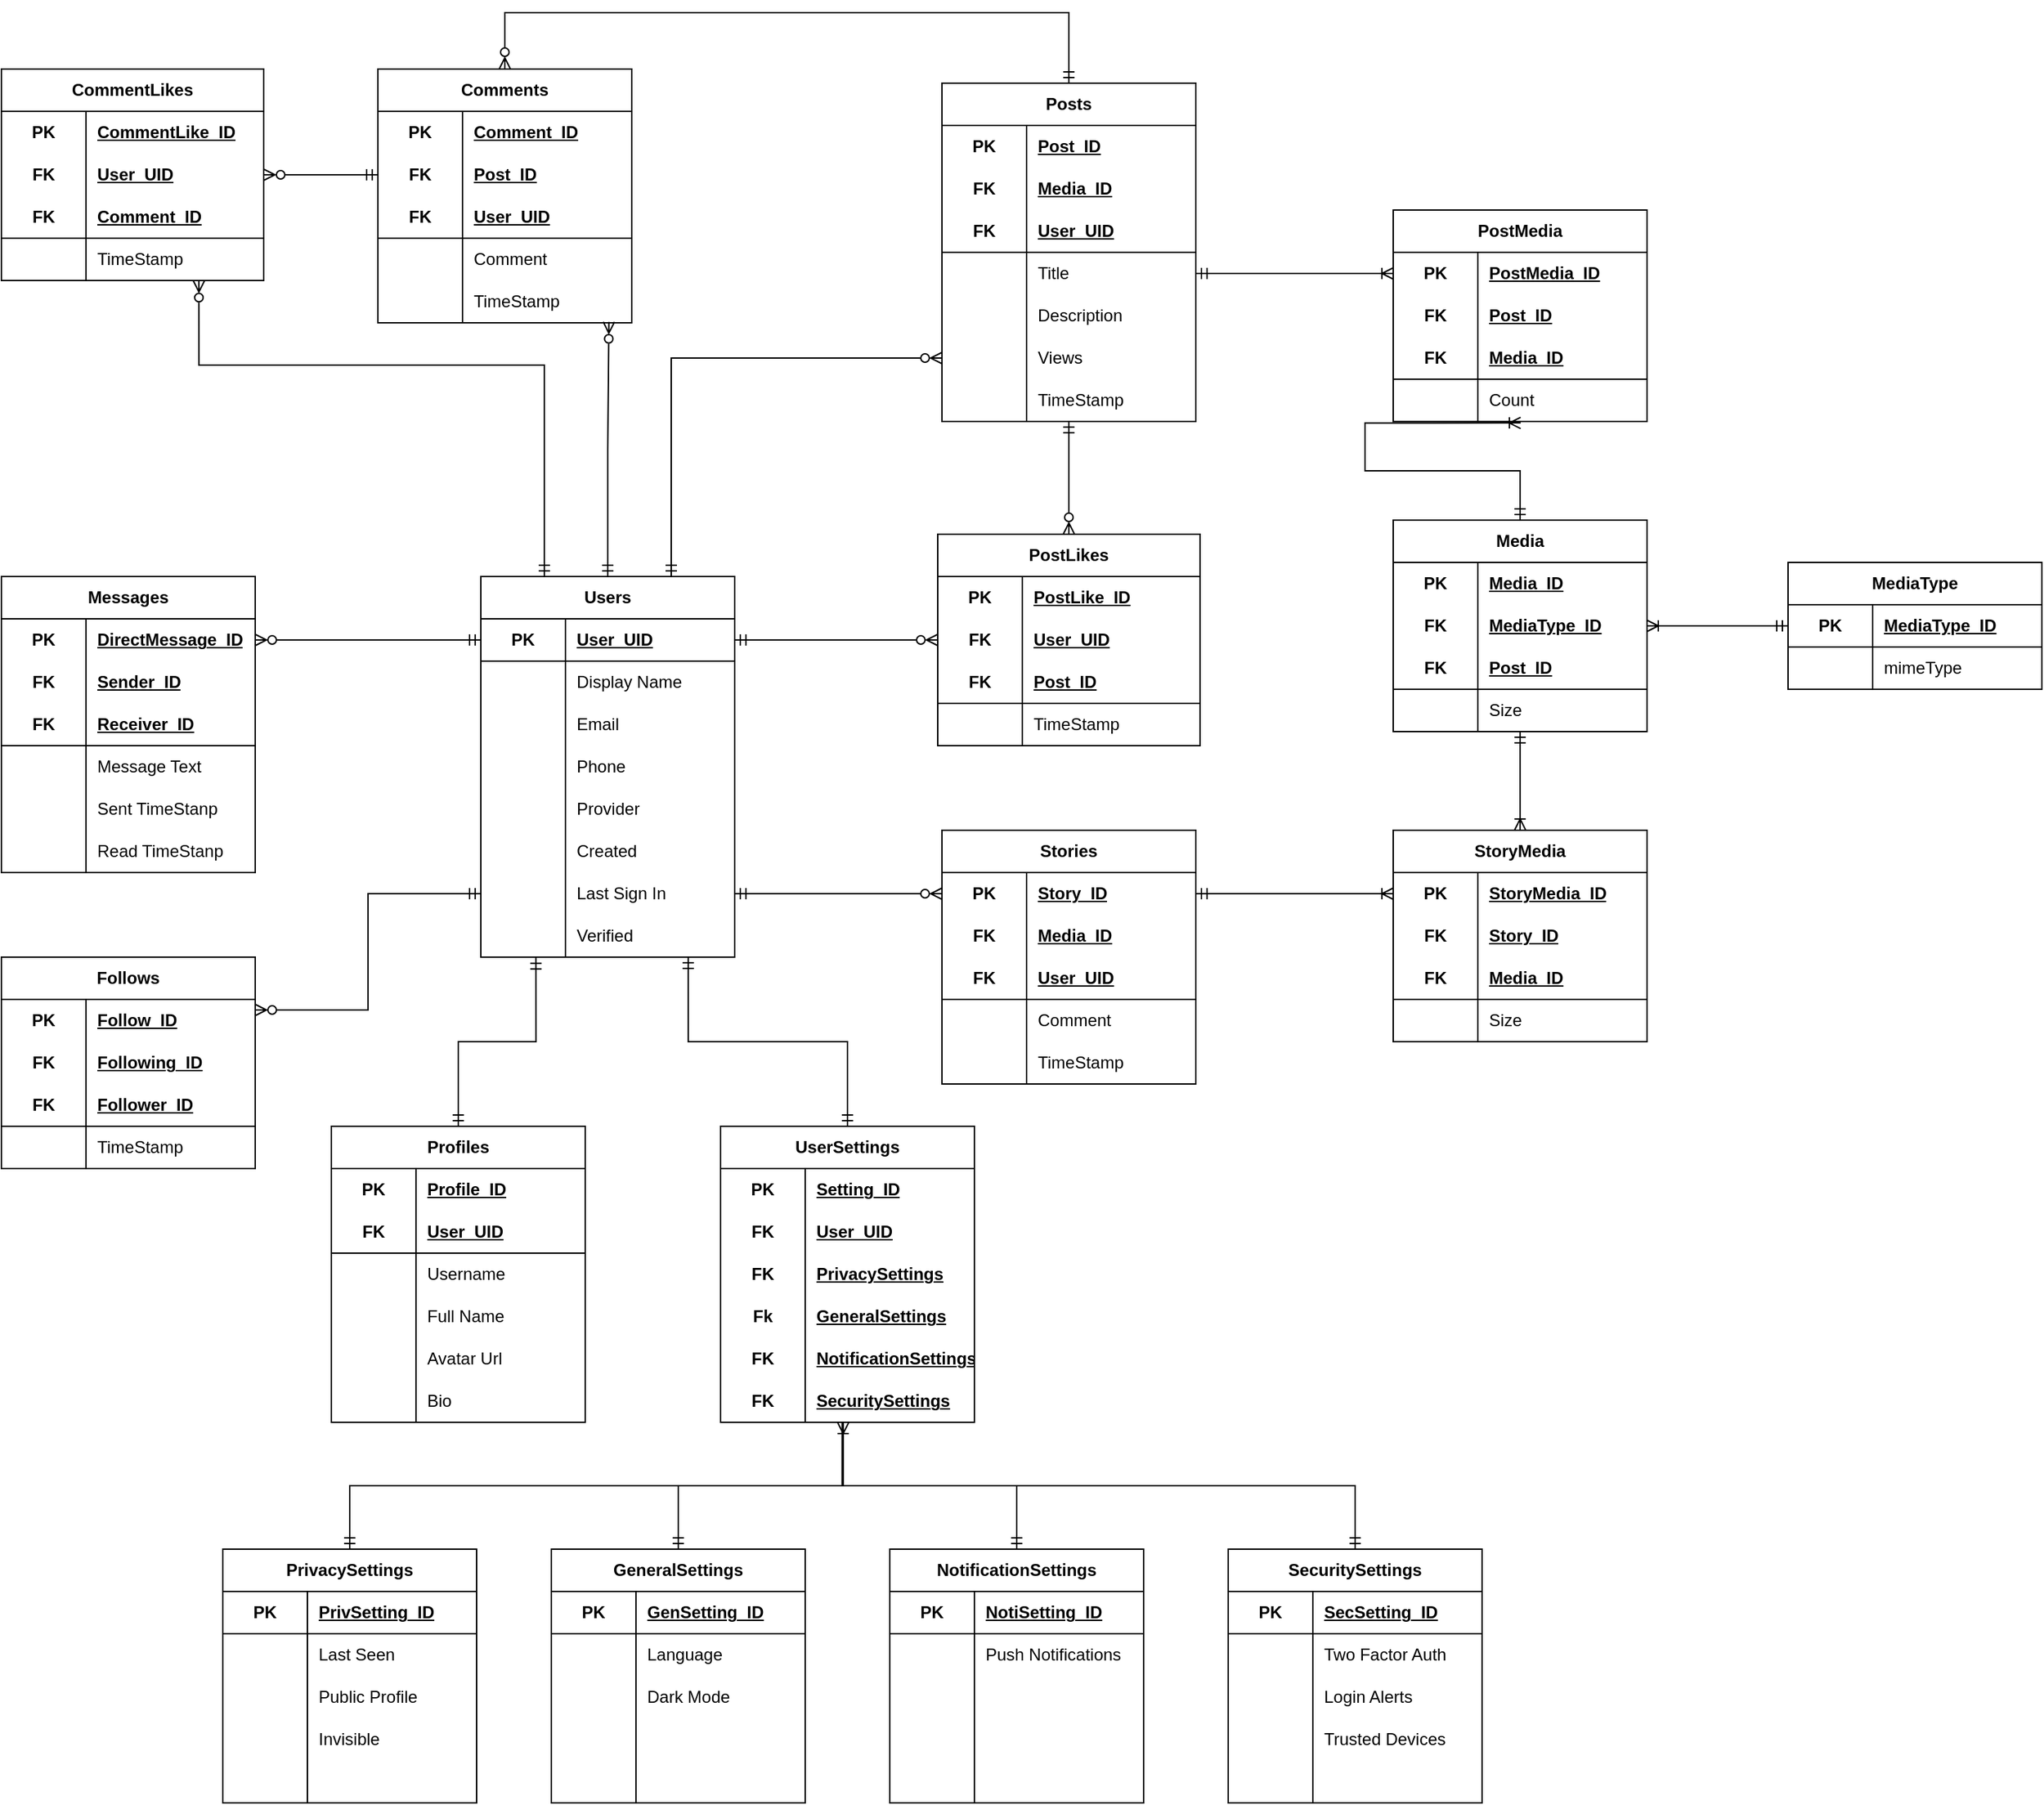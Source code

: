 <mxfile version="24.0.7" type="device">
  <diagram name="Page-1" id="WiIrT5ca4OyIm04U1cjL">
    <mxGraphModel dx="3434" dy="2598" grid="1" gridSize="10" guides="1" tooltips="1" connect="1" arrows="1" fold="1" page="1" pageScale="1" pageWidth="827" pageHeight="1169" math="0" shadow="0">
      <root>
        <mxCell id="0" />
        <mxCell id="1" parent="0" />
        <mxCell id="AFfVdLzoHooYk4eF5F8v-120" style="edgeStyle=orthogonalEdgeStyle;rounded=0;orthogonalLoop=1;jettySize=auto;html=1;entryX=0.5;entryY=0;entryDx=0;entryDy=0;endArrow=ERmandOne;endFill=0;startArrow=ERmandOne;startFill=0;exitX=0.217;exitY=1.014;exitDx=0;exitDy=0;exitPerimeter=0;" edge="1" parent="1" source="AFfVdLzoHooYk4eF5F8v-51" target="AFfVdLzoHooYk4eF5F8v-26">
          <mxGeometry relative="1" as="geometry" />
        </mxCell>
        <mxCell id="AFfVdLzoHooYk4eF5F8v-1" value="Users" style="shape=table;startSize=30;container=1;collapsible=1;childLayout=tableLayout;fixedRows=1;rowLines=0;fontStyle=1;align=center;resizeLast=1;html=1;whiteSpace=wrap;" vertex="1" parent="1">
          <mxGeometry x="-487" y="350" width="180" height="270" as="geometry" />
        </mxCell>
        <mxCell id="AFfVdLzoHooYk4eF5F8v-2" value="" style="shape=tableRow;horizontal=0;startSize=0;swimlaneHead=0;swimlaneBody=0;fillColor=none;collapsible=0;dropTarget=0;points=[[0,0.5],[1,0.5]];portConstraint=eastwest;top=0;left=0;right=0;bottom=1;html=1;" vertex="1" parent="AFfVdLzoHooYk4eF5F8v-1">
          <mxGeometry y="30" width="180" height="30" as="geometry" />
        </mxCell>
        <mxCell id="AFfVdLzoHooYk4eF5F8v-3" value="PK" style="shape=partialRectangle;connectable=0;fillColor=none;top=0;left=0;bottom=0;right=0;fontStyle=1;overflow=hidden;html=1;whiteSpace=wrap;" vertex="1" parent="AFfVdLzoHooYk4eF5F8v-2">
          <mxGeometry width="60" height="30" as="geometry">
            <mxRectangle width="60" height="30" as="alternateBounds" />
          </mxGeometry>
        </mxCell>
        <mxCell id="AFfVdLzoHooYk4eF5F8v-4" value="User_UID" style="shape=partialRectangle;connectable=0;fillColor=none;top=0;left=0;bottom=0;right=0;align=left;spacingLeft=6;fontStyle=5;overflow=hidden;html=1;whiteSpace=wrap;" vertex="1" parent="AFfVdLzoHooYk4eF5F8v-2">
          <mxGeometry x="60" width="120" height="30" as="geometry">
            <mxRectangle width="120" height="30" as="alternateBounds" />
          </mxGeometry>
        </mxCell>
        <mxCell id="AFfVdLzoHooYk4eF5F8v-8" value="" style="shape=tableRow;horizontal=0;startSize=0;swimlaneHead=0;swimlaneBody=0;fillColor=none;collapsible=0;dropTarget=0;points=[[0,0.5],[1,0.5]];portConstraint=eastwest;top=0;left=0;right=0;bottom=0;html=1;" vertex="1" parent="AFfVdLzoHooYk4eF5F8v-1">
          <mxGeometry y="60" width="180" height="30" as="geometry" />
        </mxCell>
        <mxCell id="AFfVdLzoHooYk4eF5F8v-9" value="" style="shape=partialRectangle;connectable=0;fillColor=none;top=0;left=0;bottom=0;right=0;editable=1;overflow=hidden;html=1;whiteSpace=wrap;" vertex="1" parent="AFfVdLzoHooYk4eF5F8v-8">
          <mxGeometry width="60" height="30" as="geometry">
            <mxRectangle width="60" height="30" as="alternateBounds" />
          </mxGeometry>
        </mxCell>
        <mxCell id="AFfVdLzoHooYk4eF5F8v-10" value="Display Name" style="shape=partialRectangle;connectable=0;fillColor=none;top=0;left=0;bottom=0;right=0;align=left;spacingLeft=6;overflow=hidden;html=1;whiteSpace=wrap;" vertex="1" parent="AFfVdLzoHooYk4eF5F8v-8">
          <mxGeometry x="60" width="120" height="30" as="geometry">
            <mxRectangle width="120" height="30" as="alternateBounds" />
          </mxGeometry>
        </mxCell>
        <mxCell id="AFfVdLzoHooYk4eF5F8v-45" style="shape=tableRow;horizontal=0;startSize=0;swimlaneHead=0;swimlaneBody=0;fillColor=none;collapsible=0;dropTarget=0;points=[[0,0.5],[1,0.5]];portConstraint=eastwest;top=0;left=0;right=0;bottom=0;html=1;" vertex="1" parent="AFfVdLzoHooYk4eF5F8v-1">
          <mxGeometry y="90" width="180" height="30" as="geometry" />
        </mxCell>
        <mxCell id="AFfVdLzoHooYk4eF5F8v-46" style="shape=partialRectangle;connectable=0;fillColor=none;top=0;left=0;bottom=0;right=0;editable=1;overflow=hidden;html=1;whiteSpace=wrap;" vertex="1" parent="AFfVdLzoHooYk4eF5F8v-45">
          <mxGeometry width="60" height="30" as="geometry">
            <mxRectangle width="60" height="30" as="alternateBounds" />
          </mxGeometry>
        </mxCell>
        <mxCell id="AFfVdLzoHooYk4eF5F8v-47" value="Email" style="shape=partialRectangle;connectable=0;fillColor=none;top=0;left=0;bottom=0;right=0;align=left;spacingLeft=6;overflow=hidden;html=1;whiteSpace=wrap;" vertex="1" parent="AFfVdLzoHooYk4eF5F8v-45">
          <mxGeometry x="60" width="120" height="30" as="geometry">
            <mxRectangle width="120" height="30" as="alternateBounds" />
          </mxGeometry>
        </mxCell>
        <mxCell id="AFfVdLzoHooYk4eF5F8v-11" value="" style="shape=tableRow;horizontal=0;startSize=0;swimlaneHead=0;swimlaneBody=0;fillColor=none;collapsible=0;dropTarget=0;points=[[0,0.5],[1,0.5]];portConstraint=eastwest;top=0;left=0;right=0;bottom=0;html=1;" vertex="1" parent="AFfVdLzoHooYk4eF5F8v-1">
          <mxGeometry y="120" width="180" height="30" as="geometry" />
        </mxCell>
        <mxCell id="AFfVdLzoHooYk4eF5F8v-12" value="" style="shape=partialRectangle;connectable=0;fillColor=none;top=0;left=0;bottom=0;right=0;editable=1;overflow=hidden;html=1;whiteSpace=wrap;" vertex="1" parent="AFfVdLzoHooYk4eF5F8v-11">
          <mxGeometry width="60" height="30" as="geometry">
            <mxRectangle width="60" height="30" as="alternateBounds" />
          </mxGeometry>
        </mxCell>
        <mxCell id="AFfVdLzoHooYk4eF5F8v-13" value="Phone" style="shape=partialRectangle;connectable=0;fillColor=none;top=0;left=0;bottom=0;right=0;align=left;spacingLeft=6;overflow=hidden;html=1;whiteSpace=wrap;" vertex="1" parent="AFfVdLzoHooYk4eF5F8v-11">
          <mxGeometry x="60" width="120" height="30" as="geometry">
            <mxRectangle width="120" height="30" as="alternateBounds" />
          </mxGeometry>
        </mxCell>
        <mxCell id="AFfVdLzoHooYk4eF5F8v-23" style="shape=tableRow;horizontal=0;startSize=0;swimlaneHead=0;swimlaneBody=0;fillColor=none;collapsible=0;dropTarget=0;points=[[0,0.5],[1,0.5]];portConstraint=eastwest;top=0;left=0;right=0;bottom=0;html=1;" vertex="1" parent="AFfVdLzoHooYk4eF5F8v-1">
          <mxGeometry y="150" width="180" height="30" as="geometry" />
        </mxCell>
        <mxCell id="AFfVdLzoHooYk4eF5F8v-24" style="shape=partialRectangle;connectable=0;fillColor=none;top=0;left=0;bottom=0;right=0;editable=1;overflow=hidden;html=1;whiteSpace=wrap;" vertex="1" parent="AFfVdLzoHooYk4eF5F8v-23">
          <mxGeometry width="60" height="30" as="geometry">
            <mxRectangle width="60" height="30" as="alternateBounds" />
          </mxGeometry>
        </mxCell>
        <mxCell id="AFfVdLzoHooYk4eF5F8v-25" value="Provider" style="shape=partialRectangle;connectable=0;fillColor=none;top=0;left=0;bottom=0;right=0;align=left;spacingLeft=6;overflow=hidden;html=1;whiteSpace=wrap;" vertex="1" parent="AFfVdLzoHooYk4eF5F8v-23">
          <mxGeometry x="60" width="120" height="30" as="geometry">
            <mxRectangle width="120" height="30" as="alternateBounds" />
          </mxGeometry>
        </mxCell>
        <mxCell id="AFfVdLzoHooYk4eF5F8v-20" style="shape=tableRow;horizontal=0;startSize=0;swimlaneHead=0;swimlaneBody=0;fillColor=none;collapsible=0;dropTarget=0;points=[[0,0.5],[1,0.5]];portConstraint=eastwest;top=0;left=0;right=0;bottom=0;html=1;" vertex="1" parent="AFfVdLzoHooYk4eF5F8v-1">
          <mxGeometry y="180" width="180" height="30" as="geometry" />
        </mxCell>
        <mxCell id="AFfVdLzoHooYk4eF5F8v-21" style="shape=partialRectangle;connectable=0;fillColor=none;top=0;left=0;bottom=0;right=0;editable=1;overflow=hidden;html=1;whiteSpace=wrap;" vertex="1" parent="AFfVdLzoHooYk4eF5F8v-20">
          <mxGeometry width="60" height="30" as="geometry">
            <mxRectangle width="60" height="30" as="alternateBounds" />
          </mxGeometry>
        </mxCell>
        <mxCell id="AFfVdLzoHooYk4eF5F8v-22" value="Created" style="shape=partialRectangle;connectable=0;fillColor=none;top=0;left=0;bottom=0;right=0;align=left;spacingLeft=6;overflow=hidden;html=1;whiteSpace=wrap;" vertex="1" parent="AFfVdLzoHooYk4eF5F8v-20">
          <mxGeometry x="60" width="120" height="30" as="geometry">
            <mxRectangle width="120" height="30" as="alternateBounds" />
          </mxGeometry>
        </mxCell>
        <mxCell id="AFfVdLzoHooYk4eF5F8v-17" style="shape=tableRow;horizontal=0;startSize=0;swimlaneHead=0;swimlaneBody=0;fillColor=none;collapsible=0;dropTarget=0;points=[[0,0.5],[1,0.5]];portConstraint=eastwest;top=0;left=0;right=0;bottom=0;html=1;" vertex="1" parent="AFfVdLzoHooYk4eF5F8v-1">
          <mxGeometry y="210" width="180" height="30" as="geometry" />
        </mxCell>
        <mxCell id="AFfVdLzoHooYk4eF5F8v-18" style="shape=partialRectangle;connectable=0;fillColor=none;top=0;left=0;bottom=0;right=0;editable=1;overflow=hidden;html=1;whiteSpace=wrap;" vertex="1" parent="AFfVdLzoHooYk4eF5F8v-17">
          <mxGeometry width="60" height="30" as="geometry">
            <mxRectangle width="60" height="30" as="alternateBounds" />
          </mxGeometry>
        </mxCell>
        <mxCell id="AFfVdLzoHooYk4eF5F8v-19" value="Last Sign In" style="shape=partialRectangle;connectable=0;fillColor=none;top=0;left=0;bottom=0;right=0;align=left;spacingLeft=6;overflow=hidden;html=1;whiteSpace=wrap;" vertex="1" parent="AFfVdLzoHooYk4eF5F8v-17">
          <mxGeometry x="60" width="120" height="30" as="geometry">
            <mxRectangle width="120" height="30" as="alternateBounds" />
          </mxGeometry>
        </mxCell>
        <mxCell id="AFfVdLzoHooYk4eF5F8v-51" style="shape=tableRow;horizontal=0;startSize=0;swimlaneHead=0;swimlaneBody=0;fillColor=none;collapsible=0;dropTarget=0;points=[[0,0.5],[1,0.5]];portConstraint=eastwest;top=0;left=0;right=0;bottom=0;html=1;" vertex="1" parent="AFfVdLzoHooYk4eF5F8v-1">
          <mxGeometry y="240" width="180" height="30" as="geometry" />
        </mxCell>
        <mxCell id="AFfVdLzoHooYk4eF5F8v-52" style="shape=partialRectangle;connectable=0;fillColor=none;top=0;left=0;bottom=0;right=0;editable=1;overflow=hidden;html=1;whiteSpace=wrap;" vertex="1" parent="AFfVdLzoHooYk4eF5F8v-51">
          <mxGeometry width="60" height="30" as="geometry">
            <mxRectangle width="60" height="30" as="alternateBounds" />
          </mxGeometry>
        </mxCell>
        <mxCell id="AFfVdLzoHooYk4eF5F8v-53" value="Verified" style="shape=partialRectangle;connectable=0;fillColor=none;top=0;left=0;bottom=0;right=0;align=left;spacingLeft=6;overflow=hidden;html=1;whiteSpace=wrap;" vertex="1" parent="AFfVdLzoHooYk4eF5F8v-51">
          <mxGeometry x="60" width="120" height="30" as="geometry">
            <mxRectangle width="120" height="30" as="alternateBounds" />
          </mxGeometry>
        </mxCell>
        <mxCell id="AFfVdLzoHooYk4eF5F8v-26" value="Profiles" style="shape=table;startSize=30;container=1;collapsible=1;childLayout=tableLayout;fixedRows=1;rowLines=0;fontStyle=1;align=center;resizeLast=1;html=1;whiteSpace=wrap;" vertex="1" parent="1">
          <mxGeometry x="-593" y="740" width="180" height="210" as="geometry" />
        </mxCell>
        <mxCell id="AFfVdLzoHooYk4eF5F8v-27" value="" style="shape=tableRow;horizontal=0;startSize=0;swimlaneHead=0;swimlaneBody=0;fillColor=none;collapsible=0;dropTarget=0;points=[[0,0.5],[1,0.5]];portConstraint=eastwest;top=0;left=0;right=0;bottom=0;html=1;" vertex="1" parent="AFfVdLzoHooYk4eF5F8v-26">
          <mxGeometry y="30" width="180" height="30" as="geometry" />
        </mxCell>
        <mxCell id="AFfVdLzoHooYk4eF5F8v-28" value="PK" style="shape=partialRectangle;connectable=0;fillColor=none;top=0;left=0;bottom=0;right=0;fontStyle=1;overflow=hidden;html=1;whiteSpace=wrap;" vertex="1" parent="AFfVdLzoHooYk4eF5F8v-27">
          <mxGeometry width="60" height="30" as="geometry">
            <mxRectangle width="60" height="30" as="alternateBounds" />
          </mxGeometry>
        </mxCell>
        <mxCell id="AFfVdLzoHooYk4eF5F8v-29" value="Profile_ID" style="shape=partialRectangle;connectable=0;fillColor=none;top=0;left=0;bottom=0;right=0;align=left;spacingLeft=6;fontStyle=5;overflow=hidden;html=1;whiteSpace=wrap;" vertex="1" parent="AFfVdLzoHooYk4eF5F8v-27">
          <mxGeometry x="60" width="120" height="30" as="geometry">
            <mxRectangle width="120" height="30" as="alternateBounds" />
          </mxGeometry>
        </mxCell>
        <mxCell id="AFfVdLzoHooYk4eF5F8v-48" style="shape=tableRow;horizontal=0;startSize=0;swimlaneHead=0;swimlaneBody=0;fillColor=none;collapsible=0;dropTarget=0;points=[[0,0.5],[1,0.5]];portConstraint=eastwest;top=0;left=0;right=0;bottom=1;html=1;" vertex="1" parent="AFfVdLzoHooYk4eF5F8v-26">
          <mxGeometry y="60" width="180" height="30" as="geometry" />
        </mxCell>
        <mxCell id="AFfVdLzoHooYk4eF5F8v-49" value="FK" style="shape=partialRectangle;connectable=0;fillColor=none;top=0;left=0;bottom=0;right=0;fontStyle=1;overflow=hidden;html=1;whiteSpace=wrap;" vertex="1" parent="AFfVdLzoHooYk4eF5F8v-48">
          <mxGeometry width="60" height="30" as="geometry">
            <mxRectangle width="60" height="30" as="alternateBounds" />
          </mxGeometry>
        </mxCell>
        <mxCell id="AFfVdLzoHooYk4eF5F8v-50" value="User_UID" style="shape=partialRectangle;connectable=0;fillColor=none;top=0;left=0;bottom=0;right=0;align=left;spacingLeft=6;fontStyle=5;overflow=hidden;html=1;whiteSpace=wrap;" vertex="1" parent="AFfVdLzoHooYk4eF5F8v-48">
          <mxGeometry x="60" width="120" height="30" as="geometry">
            <mxRectangle width="120" height="30" as="alternateBounds" />
          </mxGeometry>
        </mxCell>
        <mxCell id="AFfVdLzoHooYk4eF5F8v-30" value="" style="shape=tableRow;horizontal=0;startSize=0;swimlaneHead=0;swimlaneBody=0;fillColor=none;collapsible=0;dropTarget=0;points=[[0,0.5],[1,0.5]];portConstraint=eastwest;top=0;left=0;right=0;bottom=0;html=1;" vertex="1" parent="AFfVdLzoHooYk4eF5F8v-26">
          <mxGeometry y="90" width="180" height="30" as="geometry" />
        </mxCell>
        <mxCell id="AFfVdLzoHooYk4eF5F8v-31" value="" style="shape=partialRectangle;connectable=0;fillColor=none;top=0;left=0;bottom=0;right=0;editable=1;overflow=hidden;html=1;whiteSpace=wrap;" vertex="1" parent="AFfVdLzoHooYk4eF5F8v-30">
          <mxGeometry width="60" height="30" as="geometry">
            <mxRectangle width="60" height="30" as="alternateBounds" />
          </mxGeometry>
        </mxCell>
        <mxCell id="AFfVdLzoHooYk4eF5F8v-32" value="Username" style="shape=partialRectangle;connectable=0;fillColor=none;top=0;left=0;bottom=0;right=0;align=left;spacingLeft=6;overflow=hidden;html=1;whiteSpace=wrap;" vertex="1" parent="AFfVdLzoHooYk4eF5F8v-30">
          <mxGeometry x="60" width="120" height="30" as="geometry">
            <mxRectangle width="120" height="30" as="alternateBounds" />
          </mxGeometry>
        </mxCell>
        <mxCell id="AFfVdLzoHooYk4eF5F8v-33" value="" style="shape=tableRow;horizontal=0;startSize=0;swimlaneHead=0;swimlaneBody=0;fillColor=none;collapsible=0;dropTarget=0;points=[[0,0.5],[1,0.5]];portConstraint=eastwest;top=0;left=0;right=0;bottom=0;html=1;" vertex="1" parent="AFfVdLzoHooYk4eF5F8v-26">
          <mxGeometry y="120" width="180" height="30" as="geometry" />
        </mxCell>
        <mxCell id="AFfVdLzoHooYk4eF5F8v-34" value="" style="shape=partialRectangle;connectable=0;fillColor=none;top=0;left=0;bottom=0;right=0;editable=1;overflow=hidden;html=1;whiteSpace=wrap;" vertex="1" parent="AFfVdLzoHooYk4eF5F8v-33">
          <mxGeometry width="60" height="30" as="geometry">
            <mxRectangle width="60" height="30" as="alternateBounds" />
          </mxGeometry>
        </mxCell>
        <mxCell id="AFfVdLzoHooYk4eF5F8v-35" value="Full Name" style="shape=partialRectangle;connectable=0;fillColor=none;top=0;left=0;bottom=0;right=0;align=left;spacingLeft=6;overflow=hidden;html=1;whiteSpace=wrap;" vertex="1" parent="AFfVdLzoHooYk4eF5F8v-33">
          <mxGeometry x="60" width="120" height="30" as="geometry">
            <mxRectangle width="120" height="30" as="alternateBounds" />
          </mxGeometry>
        </mxCell>
        <mxCell id="AFfVdLzoHooYk4eF5F8v-36" style="shape=tableRow;horizontal=0;startSize=0;swimlaneHead=0;swimlaneBody=0;fillColor=none;collapsible=0;dropTarget=0;points=[[0,0.5],[1,0.5]];portConstraint=eastwest;top=0;left=0;right=0;bottom=0;html=1;" vertex="1" parent="AFfVdLzoHooYk4eF5F8v-26">
          <mxGeometry y="150" width="180" height="30" as="geometry" />
        </mxCell>
        <mxCell id="AFfVdLzoHooYk4eF5F8v-37" style="shape=partialRectangle;connectable=0;fillColor=none;top=0;left=0;bottom=0;right=0;editable=1;overflow=hidden;html=1;whiteSpace=wrap;" vertex="1" parent="AFfVdLzoHooYk4eF5F8v-36">
          <mxGeometry width="60" height="30" as="geometry">
            <mxRectangle width="60" height="30" as="alternateBounds" />
          </mxGeometry>
        </mxCell>
        <mxCell id="AFfVdLzoHooYk4eF5F8v-38" value="Avatar Url" style="shape=partialRectangle;connectable=0;fillColor=none;top=0;left=0;bottom=0;right=0;align=left;spacingLeft=6;overflow=hidden;html=1;whiteSpace=wrap;" vertex="1" parent="AFfVdLzoHooYk4eF5F8v-36">
          <mxGeometry x="60" width="120" height="30" as="geometry">
            <mxRectangle width="120" height="30" as="alternateBounds" />
          </mxGeometry>
        </mxCell>
        <mxCell id="AFfVdLzoHooYk4eF5F8v-39" style="shape=tableRow;horizontal=0;startSize=0;swimlaneHead=0;swimlaneBody=0;fillColor=none;collapsible=0;dropTarget=0;points=[[0,0.5],[1,0.5]];portConstraint=eastwest;top=0;left=0;right=0;bottom=0;html=1;" vertex="1" parent="AFfVdLzoHooYk4eF5F8v-26">
          <mxGeometry y="180" width="180" height="30" as="geometry" />
        </mxCell>
        <mxCell id="AFfVdLzoHooYk4eF5F8v-40" style="shape=partialRectangle;connectable=0;fillColor=none;top=0;left=0;bottom=0;right=0;editable=1;overflow=hidden;html=1;whiteSpace=wrap;" vertex="1" parent="AFfVdLzoHooYk4eF5F8v-39">
          <mxGeometry width="60" height="30" as="geometry">
            <mxRectangle width="60" height="30" as="alternateBounds" />
          </mxGeometry>
        </mxCell>
        <mxCell id="AFfVdLzoHooYk4eF5F8v-41" value="Bio" style="shape=partialRectangle;connectable=0;fillColor=none;top=0;left=0;bottom=0;right=0;align=left;spacingLeft=6;overflow=hidden;html=1;whiteSpace=wrap;" vertex="1" parent="AFfVdLzoHooYk4eF5F8v-39">
          <mxGeometry x="60" width="120" height="30" as="geometry">
            <mxRectangle width="120" height="30" as="alternateBounds" />
          </mxGeometry>
        </mxCell>
        <mxCell id="AFfVdLzoHooYk4eF5F8v-54" value="Follows" style="shape=table;startSize=30;container=1;collapsible=1;childLayout=tableLayout;fixedRows=1;rowLines=0;fontStyle=1;align=center;resizeLast=1;html=1;whiteSpace=wrap;" vertex="1" parent="1">
          <mxGeometry x="-827" y="620" width="180" height="150" as="geometry" />
        </mxCell>
        <mxCell id="AFfVdLzoHooYk4eF5F8v-55" value="" style="shape=tableRow;horizontal=0;startSize=0;swimlaneHead=0;swimlaneBody=0;fillColor=none;collapsible=0;dropTarget=0;points=[[0,0.5],[1,0.5]];portConstraint=eastwest;top=0;left=0;right=0;bottom=0;html=1;" vertex="1" parent="AFfVdLzoHooYk4eF5F8v-54">
          <mxGeometry y="30" width="180" height="30" as="geometry" />
        </mxCell>
        <mxCell id="AFfVdLzoHooYk4eF5F8v-56" value="PK" style="shape=partialRectangle;connectable=0;fillColor=none;top=0;left=0;bottom=0;right=0;fontStyle=1;overflow=hidden;html=1;whiteSpace=wrap;" vertex="1" parent="AFfVdLzoHooYk4eF5F8v-55">
          <mxGeometry width="60" height="30" as="geometry">
            <mxRectangle width="60" height="30" as="alternateBounds" />
          </mxGeometry>
        </mxCell>
        <mxCell id="AFfVdLzoHooYk4eF5F8v-57" value="Follow_ID" style="shape=partialRectangle;connectable=0;fillColor=none;top=0;left=0;bottom=0;right=0;align=left;spacingLeft=6;fontStyle=5;overflow=hidden;html=1;whiteSpace=wrap;" vertex="1" parent="AFfVdLzoHooYk4eF5F8v-55">
          <mxGeometry x="60" width="120" height="30" as="geometry">
            <mxRectangle width="120" height="30" as="alternateBounds" />
          </mxGeometry>
        </mxCell>
        <mxCell id="AFfVdLzoHooYk4eF5F8v-76" style="shape=tableRow;horizontal=0;startSize=0;swimlaneHead=0;swimlaneBody=0;fillColor=none;collapsible=0;dropTarget=0;points=[[0,0.5],[1,0.5]];portConstraint=eastwest;top=0;left=0;right=0;bottom=0;html=1;" vertex="1" parent="AFfVdLzoHooYk4eF5F8v-54">
          <mxGeometry y="60" width="180" height="30" as="geometry" />
        </mxCell>
        <mxCell id="AFfVdLzoHooYk4eF5F8v-77" value="FK" style="shape=partialRectangle;connectable=0;fillColor=none;top=0;left=0;bottom=0;right=0;fontStyle=1;overflow=hidden;html=1;whiteSpace=wrap;" vertex="1" parent="AFfVdLzoHooYk4eF5F8v-76">
          <mxGeometry width="60" height="30" as="geometry">
            <mxRectangle width="60" height="30" as="alternateBounds" />
          </mxGeometry>
        </mxCell>
        <mxCell id="AFfVdLzoHooYk4eF5F8v-78" value="Following_ID" style="shape=partialRectangle;connectable=0;fillColor=none;top=0;left=0;bottom=0;right=0;align=left;spacingLeft=6;fontStyle=5;overflow=hidden;html=1;whiteSpace=wrap;" vertex="1" parent="AFfVdLzoHooYk4eF5F8v-76">
          <mxGeometry x="60" width="120" height="30" as="geometry">
            <mxRectangle width="120" height="30" as="alternateBounds" />
          </mxGeometry>
        </mxCell>
        <mxCell id="AFfVdLzoHooYk4eF5F8v-58" style="shape=tableRow;horizontal=0;startSize=0;swimlaneHead=0;swimlaneBody=0;fillColor=none;collapsible=0;dropTarget=0;points=[[0,0.5],[1,0.5]];portConstraint=eastwest;top=0;left=0;right=0;bottom=1;html=1;" vertex="1" parent="AFfVdLzoHooYk4eF5F8v-54">
          <mxGeometry y="90" width="180" height="30" as="geometry" />
        </mxCell>
        <mxCell id="AFfVdLzoHooYk4eF5F8v-59" value="FK" style="shape=partialRectangle;connectable=0;fillColor=none;top=0;left=0;bottom=0;right=0;fontStyle=1;overflow=hidden;html=1;whiteSpace=wrap;" vertex="1" parent="AFfVdLzoHooYk4eF5F8v-58">
          <mxGeometry width="60" height="30" as="geometry">
            <mxRectangle width="60" height="30" as="alternateBounds" />
          </mxGeometry>
        </mxCell>
        <mxCell id="AFfVdLzoHooYk4eF5F8v-60" value="Follower_ID" style="shape=partialRectangle;connectable=0;fillColor=none;top=0;left=0;bottom=0;right=0;align=left;spacingLeft=6;fontStyle=5;overflow=hidden;html=1;whiteSpace=wrap;" vertex="1" parent="AFfVdLzoHooYk4eF5F8v-58">
          <mxGeometry x="60" width="120" height="30" as="geometry">
            <mxRectangle width="120" height="30" as="alternateBounds" />
          </mxGeometry>
        </mxCell>
        <mxCell id="AFfVdLzoHooYk4eF5F8v-61" value="" style="shape=tableRow;horizontal=0;startSize=0;swimlaneHead=0;swimlaneBody=0;fillColor=none;collapsible=0;dropTarget=0;points=[[0,0.5],[1,0.5]];portConstraint=eastwest;top=0;left=0;right=0;bottom=0;html=1;" vertex="1" parent="AFfVdLzoHooYk4eF5F8v-54">
          <mxGeometry y="120" width="180" height="30" as="geometry" />
        </mxCell>
        <mxCell id="AFfVdLzoHooYk4eF5F8v-62" value="" style="shape=partialRectangle;connectable=0;fillColor=none;top=0;left=0;bottom=0;right=0;editable=1;overflow=hidden;html=1;whiteSpace=wrap;" vertex="1" parent="AFfVdLzoHooYk4eF5F8v-61">
          <mxGeometry width="60" height="30" as="geometry">
            <mxRectangle width="60" height="30" as="alternateBounds" />
          </mxGeometry>
        </mxCell>
        <mxCell id="AFfVdLzoHooYk4eF5F8v-63" value="TimeStamp" style="shape=partialRectangle;connectable=0;fillColor=none;top=0;left=0;bottom=0;right=0;align=left;spacingLeft=6;overflow=hidden;html=1;whiteSpace=wrap;" vertex="1" parent="AFfVdLzoHooYk4eF5F8v-61">
          <mxGeometry x="60" width="120" height="30" as="geometry">
            <mxRectangle width="120" height="30" as="alternateBounds" />
          </mxGeometry>
        </mxCell>
        <mxCell id="AFfVdLzoHooYk4eF5F8v-358" style="edgeStyle=orthogonalEdgeStyle;rounded=0;orthogonalLoop=1;jettySize=auto;html=1;entryX=0.5;entryY=0;entryDx=0;entryDy=0;endArrow=ERzeroToMany;endFill=0;startArrow=ERmandOne;startFill=0;" edge="1" parent="1" source="AFfVdLzoHooYk4eF5F8v-79" target="AFfVdLzoHooYk4eF5F8v-121">
          <mxGeometry relative="1" as="geometry" />
        </mxCell>
        <mxCell id="AFfVdLzoHooYk4eF5F8v-79" value="Posts" style="shape=table;startSize=30;container=1;collapsible=1;childLayout=tableLayout;fixedRows=1;rowLines=0;fontStyle=1;align=center;resizeLast=1;html=1;whiteSpace=wrap;" vertex="1" parent="1">
          <mxGeometry x="-160" width="180" height="240" as="geometry" />
        </mxCell>
        <mxCell id="AFfVdLzoHooYk4eF5F8v-80" value="" style="shape=tableRow;horizontal=0;startSize=0;swimlaneHead=0;swimlaneBody=0;fillColor=none;collapsible=0;dropTarget=0;points=[[0,0.5],[1,0.5]];portConstraint=eastwest;top=0;left=0;right=0;bottom=0;html=1;" vertex="1" parent="AFfVdLzoHooYk4eF5F8v-79">
          <mxGeometry y="30" width="180" height="30" as="geometry" />
        </mxCell>
        <mxCell id="AFfVdLzoHooYk4eF5F8v-81" value="PK" style="shape=partialRectangle;connectable=0;fillColor=none;top=0;left=0;bottom=0;right=0;fontStyle=1;overflow=hidden;html=1;whiteSpace=wrap;" vertex="1" parent="AFfVdLzoHooYk4eF5F8v-80">
          <mxGeometry width="60" height="30" as="geometry">
            <mxRectangle width="60" height="30" as="alternateBounds" />
          </mxGeometry>
        </mxCell>
        <mxCell id="AFfVdLzoHooYk4eF5F8v-82" value="Post_ID" style="shape=partialRectangle;connectable=0;fillColor=none;top=0;left=0;bottom=0;right=0;align=left;spacingLeft=6;fontStyle=5;overflow=hidden;html=1;whiteSpace=wrap;" vertex="1" parent="AFfVdLzoHooYk4eF5F8v-80">
          <mxGeometry x="60" width="120" height="30" as="geometry">
            <mxRectangle width="120" height="30" as="alternateBounds" />
          </mxGeometry>
        </mxCell>
        <mxCell id="AFfVdLzoHooYk4eF5F8v-571" style="shape=tableRow;horizontal=0;startSize=0;swimlaneHead=0;swimlaneBody=0;fillColor=none;collapsible=0;dropTarget=0;points=[[0,0.5],[1,0.5]];portConstraint=eastwest;top=0;left=0;right=0;bottom=0;html=1;" vertex="1" parent="AFfVdLzoHooYk4eF5F8v-79">
          <mxGeometry y="60" width="180" height="30" as="geometry" />
        </mxCell>
        <mxCell id="AFfVdLzoHooYk4eF5F8v-572" value="FK" style="shape=partialRectangle;connectable=0;fillColor=none;top=0;left=0;bottom=0;right=0;fontStyle=1;overflow=hidden;html=1;whiteSpace=wrap;" vertex="1" parent="AFfVdLzoHooYk4eF5F8v-571">
          <mxGeometry width="60" height="30" as="geometry">
            <mxRectangle width="60" height="30" as="alternateBounds" />
          </mxGeometry>
        </mxCell>
        <mxCell id="AFfVdLzoHooYk4eF5F8v-573" value="Media_ID" style="shape=partialRectangle;connectable=0;fillColor=none;top=0;left=0;bottom=0;right=0;align=left;spacingLeft=6;fontStyle=5;overflow=hidden;html=1;whiteSpace=wrap;" vertex="1" parent="AFfVdLzoHooYk4eF5F8v-571">
          <mxGeometry x="60" width="120" height="30" as="geometry">
            <mxRectangle width="120" height="30" as="alternateBounds" />
          </mxGeometry>
        </mxCell>
        <mxCell id="AFfVdLzoHooYk4eF5F8v-83" style="shape=tableRow;horizontal=0;startSize=0;swimlaneHead=0;swimlaneBody=0;fillColor=none;collapsible=0;dropTarget=0;points=[[0,0.5],[1,0.5]];portConstraint=eastwest;top=0;left=0;right=0;bottom=1;html=1;" vertex="1" parent="AFfVdLzoHooYk4eF5F8v-79">
          <mxGeometry y="90" width="180" height="30" as="geometry" />
        </mxCell>
        <mxCell id="AFfVdLzoHooYk4eF5F8v-84" value="FK" style="shape=partialRectangle;connectable=0;fillColor=none;top=0;left=0;bottom=0;right=0;fontStyle=1;overflow=hidden;html=1;whiteSpace=wrap;" vertex="1" parent="AFfVdLzoHooYk4eF5F8v-83">
          <mxGeometry width="60" height="30" as="geometry">
            <mxRectangle width="60" height="30" as="alternateBounds" />
          </mxGeometry>
        </mxCell>
        <mxCell id="AFfVdLzoHooYk4eF5F8v-85" value="User_UID" style="shape=partialRectangle;connectable=0;fillColor=none;top=0;left=0;bottom=0;right=0;align=left;spacingLeft=6;fontStyle=5;overflow=hidden;html=1;whiteSpace=wrap;" vertex="1" parent="AFfVdLzoHooYk4eF5F8v-83">
          <mxGeometry x="60" width="120" height="30" as="geometry">
            <mxRectangle width="120" height="30" as="alternateBounds" />
          </mxGeometry>
        </mxCell>
        <mxCell id="AFfVdLzoHooYk4eF5F8v-86" value="" style="shape=tableRow;horizontal=0;startSize=0;swimlaneHead=0;swimlaneBody=0;fillColor=none;collapsible=0;dropTarget=0;points=[[0,0.5],[1,0.5]];portConstraint=eastwest;top=0;left=0;right=0;bottom=0;html=1;" vertex="1" parent="AFfVdLzoHooYk4eF5F8v-79">
          <mxGeometry y="120" width="180" height="30" as="geometry" />
        </mxCell>
        <mxCell id="AFfVdLzoHooYk4eF5F8v-87" value="" style="shape=partialRectangle;connectable=0;fillColor=none;top=0;left=0;bottom=0;right=0;editable=1;overflow=hidden;html=1;whiteSpace=wrap;" vertex="1" parent="AFfVdLzoHooYk4eF5F8v-86">
          <mxGeometry width="60" height="30" as="geometry">
            <mxRectangle width="60" height="30" as="alternateBounds" />
          </mxGeometry>
        </mxCell>
        <mxCell id="AFfVdLzoHooYk4eF5F8v-88" value="Title" style="shape=partialRectangle;connectable=0;fillColor=none;top=0;left=0;bottom=0;right=0;align=left;spacingLeft=6;overflow=hidden;html=1;whiteSpace=wrap;" vertex="1" parent="AFfVdLzoHooYk4eF5F8v-86">
          <mxGeometry x="60" width="120" height="30" as="geometry">
            <mxRectangle width="120" height="30" as="alternateBounds" />
          </mxGeometry>
        </mxCell>
        <mxCell id="AFfVdLzoHooYk4eF5F8v-89" value="" style="shape=tableRow;horizontal=0;startSize=0;swimlaneHead=0;swimlaneBody=0;fillColor=none;collapsible=0;dropTarget=0;points=[[0,0.5],[1,0.5]];portConstraint=eastwest;top=0;left=0;right=0;bottom=0;html=1;" vertex="1" parent="AFfVdLzoHooYk4eF5F8v-79">
          <mxGeometry y="150" width="180" height="30" as="geometry" />
        </mxCell>
        <mxCell id="AFfVdLzoHooYk4eF5F8v-90" value="" style="shape=partialRectangle;connectable=0;fillColor=none;top=0;left=0;bottom=0;right=0;editable=1;overflow=hidden;html=1;whiteSpace=wrap;" vertex="1" parent="AFfVdLzoHooYk4eF5F8v-89">
          <mxGeometry width="60" height="30" as="geometry">
            <mxRectangle width="60" height="30" as="alternateBounds" />
          </mxGeometry>
        </mxCell>
        <mxCell id="AFfVdLzoHooYk4eF5F8v-91" value="Description" style="shape=partialRectangle;connectable=0;fillColor=none;top=0;left=0;bottom=0;right=0;align=left;spacingLeft=6;overflow=hidden;html=1;whiteSpace=wrap;" vertex="1" parent="AFfVdLzoHooYk4eF5F8v-89">
          <mxGeometry x="60" width="120" height="30" as="geometry">
            <mxRectangle width="120" height="30" as="alternateBounds" />
          </mxGeometry>
        </mxCell>
        <mxCell id="AFfVdLzoHooYk4eF5F8v-350" style="shape=tableRow;horizontal=0;startSize=0;swimlaneHead=0;swimlaneBody=0;fillColor=none;collapsible=0;dropTarget=0;points=[[0,0.5],[1,0.5]];portConstraint=eastwest;top=0;left=0;right=0;bottom=0;html=1;" vertex="1" parent="AFfVdLzoHooYk4eF5F8v-79">
          <mxGeometry y="180" width="180" height="30" as="geometry" />
        </mxCell>
        <mxCell id="AFfVdLzoHooYk4eF5F8v-351" style="shape=partialRectangle;connectable=0;fillColor=none;top=0;left=0;bottom=0;right=0;editable=1;overflow=hidden;html=1;whiteSpace=wrap;" vertex="1" parent="AFfVdLzoHooYk4eF5F8v-350">
          <mxGeometry width="60" height="30" as="geometry">
            <mxRectangle width="60" height="30" as="alternateBounds" />
          </mxGeometry>
        </mxCell>
        <mxCell id="AFfVdLzoHooYk4eF5F8v-352" value="Views" style="shape=partialRectangle;connectable=0;fillColor=none;top=0;left=0;bottom=0;right=0;align=left;spacingLeft=6;overflow=hidden;html=1;whiteSpace=wrap;" vertex="1" parent="AFfVdLzoHooYk4eF5F8v-350">
          <mxGeometry x="60" width="120" height="30" as="geometry">
            <mxRectangle width="120" height="30" as="alternateBounds" />
          </mxGeometry>
        </mxCell>
        <mxCell id="AFfVdLzoHooYk4eF5F8v-92" style="shape=tableRow;horizontal=0;startSize=0;swimlaneHead=0;swimlaneBody=0;fillColor=none;collapsible=0;dropTarget=0;points=[[0,0.5],[1,0.5]];portConstraint=eastwest;top=0;left=0;right=0;bottom=0;html=1;" vertex="1" parent="AFfVdLzoHooYk4eF5F8v-79">
          <mxGeometry y="210" width="180" height="30" as="geometry" />
        </mxCell>
        <mxCell id="AFfVdLzoHooYk4eF5F8v-93" style="shape=partialRectangle;connectable=0;fillColor=none;top=0;left=0;bottom=0;right=0;editable=1;overflow=hidden;html=1;whiteSpace=wrap;" vertex="1" parent="AFfVdLzoHooYk4eF5F8v-92">
          <mxGeometry width="60" height="30" as="geometry">
            <mxRectangle width="60" height="30" as="alternateBounds" />
          </mxGeometry>
        </mxCell>
        <mxCell id="AFfVdLzoHooYk4eF5F8v-94" value="TimeStamp" style="shape=partialRectangle;connectable=0;fillColor=none;top=0;left=0;bottom=0;right=0;align=left;spacingLeft=6;overflow=hidden;html=1;whiteSpace=wrap;" vertex="1" parent="AFfVdLzoHooYk4eF5F8v-92">
          <mxGeometry x="60" width="120" height="30" as="geometry">
            <mxRectangle width="120" height="30" as="alternateBounds" />
          </mxGeometry>
        </mxCell>
        <mxCell id="AFfVdLzoHooYk4eF5F8v-98" value="Comments" style="shape=table;startSize=30;container=1;collapsible=1;childLayout=tableLayout;fixedRows=1;rowLines=0;fontStyle=1;align=center;resizeLast=1;html=1;whiteSpace=wrap;" vertex="1" parent="1">
          <mxGeometry x="-560" y="-10" width="180" height="180" as="geometry" />
        </mxCell>
        <mxCell id="AFfVdLzoHooYk4eF5F8v-99" value="" style="shape=tableRow;horizontal=0;startSize=0;swimlaneHead=0;swimlaneBody=0;fillColor=none;collapsible=0;dropTarget=0;points=[[0,0.5],[1,0.5]];portConstraint=eastwest;top=0;left=0;right=0;bottom=0;html=1;" vertex="1" parent="AFfVdLzoHooYk4eF5F8v-98">
          <mxGeometry y="30" width="180" height="30" as="geometry" />
        </mxCell>
        <mxCell id="AFfVdLzoHooYk4eF5F8v-100" value="PK" style="shape=partialRectangle;connectable=0;fillColor=none;top=0;left=0;bottom=0;right=0;fontStyle=1;overflow=hidden;html=1;whiteSpace=wrap;" vertex="1" parent="AFfVdLzoHooYk4eF5F8v-99">
          <mxGeometry width="60" height="30" as="geometry">
            <mxRectangle width="60" height="30" as="alternateBounds" />
          </mxGeometry>
        </mxCell>
        <mxCell id="AFfVdLzoHooYk4eF5F8v-101" value="Comment_ID" style="shape=partialRectangle;connectable=0;fillColor=none;top=0;left=0;bottom=0;right=0;align=left;spacingLeft=6;fontStyle=5;overflow=hidden;html=1;whiteSpace=wrap;" vertex="1" parent="AFfVdLzoHooYk4eF5F8v-99">
          <mxGeometry x="60" width="120" height="30" as="geometry">
            <mxRectangle width="120" height="30" as="alternateBounds" />
          </mxGeometry>
        </mxCell>
        <mxCell id="AFfVdLzoHooYk4eF5F8v-117" style="shape=tableRow;horizontal=0;startSize=0;swimlaneHead=0;swimlaneBody=0;fillColor=none;collapsible=0;dropTarget=0;points=[[0,0.5],[1,0.5]];portConstraint=eastwest;top=0;left=0;right=0;bottom=0;html=1;" vertex="1" parent="AFfVdLzoHooYk4eF5F8v-98">
          <mxGeometry y="60" width="180" height="30" as="geometry" />
        </mxCell>
        <mxCell id="AFfVdLzoHooYk4eF5F8v-118" value="FK" style="shape=partialRectangle;connectable=0;fillColor=none;top=0;left=0;bottom=0;right=0;fontStyle=1;overflow=hidden;html=1;whiteSpace=wrap;" vertex="1" parent="AFfVdLzoHooYk4eF5F8v-117">
          <mxGeometry width="60" height="30" as="geometry">
            <mxRectangle width="60" height="30" as="alternateBounds" />
          </mxGeometry>
        </mxCell>
        <mxCell id="AFfVdLzoHooYk4eF5F8v-119" value="Post_ID" style="shape=partialRectangle;connectable=0;fillColor=none;top=0;left=0;bottom=0;right=0;align=left;spacingLeft=6;fontStyle=5;overflow=hidden;html=1;whiteSpace=wrap;" vertex="1" parent="AFfVdLzoHooYk4eF5F8v-117">
          <mxGeometry x="60" width="120" height="30" as="geometry">
            <mxRectangle width="120" height="30" as="alternateBounds" />
          </mxGeometry>
        </mxCell>
        <mxCell id="AFfVdLzoHooYk4eF5F8v-102" style="shape=tableRow;horizontal=0;startSize=0;swimlaneHead=0;swimlaneBody=0;fillColor=none;collapsible=0;dropTarget=0;points=[[0,0.5],[1,0.5]];portConstraint=eastwest;top=0;left=0;right=0;bottom=1;html=1;" vertex="1" parent="AFfVdLzoHooYk4eF5F8v-98">
          <mxGeometry y="90" width="180" height="30" as="geometry" />
        </mxCell>
        <mxCell id="AFfVdLzoHooYk4eF5F8v-103" value="FK" style="shape=partialRectangle;connectable=0;fillColor=none;top=0;left=0;bottom=0;right=0;fontStyle=1;overflow=hidden;html=1;whiteSpace=wrap;" vertex="1" parent="AFfVdLzoHooYk4eF5F8v-102">
          <mxGeometry width="60" height="30" as="geometry">
            <mxRectangle width="60" height="30" as="alternateBounds" />
          </mxGeometry>
        </mxCell>
        <mxCell id="AFfVdLzoHooYk4eF5F8v-104" value="User_UID" style="shape=partialRectangle;connectable=0;fillColor=none;top=0;left=0;bottom=0;right=0;align=left;spacingLeft=6;fontStyle=5;overflow=hidden;html=1;whiteSpace=wrap;" vertex="1" parent="AFfVdLzoHooYk4eF5F8v-102">
          <mxGeometry x="60" width="120" height="30" as="geometry">
            <mxRectangle width="120" height="30" as="alternateBounds" />
          </mxGeometry>
        </mxCell>
        <mxCell id="AFfVdLzoHooYk4eF5F8v-105" value="" style="shape=tableRow;horizontal=0;startSize=0;swimlaneHead=0;swimlaneBody=0;fillColor=none;collapsible=0;dropTarget=0;points=[[0,0.5],[1,0.5]];portConstraint=eastwest;top=0;left=0;right=0;bottom=0;html=1;" vertex="1" parent="AFfVdLzoHooYk4eF5F8v-98">
          <mxGeometry y="120" width="180" height="30" as="geometry" />
        </mxCell>
        <mxCell id="AFfVdLzoHooYk4eF5F8v-106" value="" style="shape=partialRectangle;connectable=0;fillColor=none;top=0;left=0;bottom=0;right=0;editable=1;overflow=hidden;html=1;whiteSpace=wrap;" vertex="1" parent="AFfVdLzoHooYk4eF5F8v-105">
          <mxGeometry width="60" height="30" as="geometry">
            <mxRectangle width="60" height="30" as="alternateBounds" />
          </mxGeometry>
        </mxCell>
        <mxCell id="AFfVdLzoHooYk4eF5F8v-107" value="Comment" style="shape=partialRectangle;connectable=0;fillColor=none;top=0;left=0;bottom=0;right=0;align=left;spacingLeft=6;overflow=hidden;html=1;whiteSpace=wrap;" vertex="1" parent="AFfVdLzoHooYk4eF5F8v-105">
          <mxGeometry x="60" width="120" height="30" as="geometry">
            <mxRectangle width="120" height="30" as="alternateBounds" />
          </mxGeometry>
        </mxCell>
        <mxCell id="AFfVdLzoHooYk4eF5F8v-111" style="shape=tableRow;horizontal=0;startSize=0;swimlaneHead=0;swimlaneBody=0;fillColor=none;collapsible=0;dropTarget=0;points=[[0,0.5],[1,0.5]];portConstraint=eastwest;top=0;left=0;right=0;bottom=0;html=1;" vertex="1" parent="AFfVdLzoHooYk4eF5F8v-98">
          <mxGeometry y="150" width="180" height="30" as="geometry" />
        </mxCell>
        <mxCell id="AFfVdLzoHooYk4eF5F8v-112" style="shape=partialRectangle;connectable=0;fillColor=none;top=0;left=0;bottom=0;right=0;editable=1;overflow=hidden;html=1;whiteSpace=wrap;" vertex="1" parent="AFfVdLzoHooYk4eF5F8v-111">
          <mxGeometry width="60" height="30" as="geometry">
            <mxRectangle width="60" height="30" as="alternateBounds" />
          </mxGeometry>
        </mxCell>
        <mxCell id="AFfVdLzoHooYk4eF5F8v-113" value="TimeStamp" style="shape=partialRectangle;connectable=0;fillColor=none;top=0;left=0;bottom=0;right=0;align=left;spacingLeft=6;overflow=hidden;html=1;whiteSpace=wrap;" vertex="1" parent="AFfVdLzoHooYk4eF5F8v-111">
          <mxGeometry x="60" width="120" height="30" as="geometry">
            <mxRectangle width="120" height="30" as="alternateBounds" />
          </mxGeometry>
        </mxCell>
        <mxCell id="AFfVdLzoHooYk4eF5F8v-121" value="PostLikes" style="shape=table;startSize=30;container=1;collapsible=1;childLayout=tableLayout;fixedRows=1;rowLines=0;fontStyle=1;align=center;resizeLast=1;html=1;whiteSpace=wrap;" vertex="1" parent="1">
          <mxGeometry x="-163" y="320" width="186" height="150" as="geometry" />
        </mxCell>
        <mxCell id="AFfVdLzoHooYk4eF5F8v-122" value="" style="shape=tableRow;horizontal=0;startSize=0;swimlaneHead=0;swimlaneBody=0;fillColor=none;collapsible=0;dropTarget=0;points=[[0,0.5],[1,0.5]];portConstraint=eastwest;top=0;left=0;right=0;bottom=0;html=1;" vertex="1" parent="AFfVdLzoHooYk4eF5F8v-121">
          <mxGeometry y="30" width="186" height="30" as="geometry" />
        </mxCell>
        <mxCell id="AFfVdLzoHooYk4eF5F8v-123" value="PK" style="shape=partialRectangle;connectable=0;fillColor=none;top=0;left=0;bottom=0;right=0;fontStyle=1;overflow=hidden;html=1;whiteSpace=wrap;" vertex="1" parent="AFfVdLzoHooYk4eF5F8v-122">
          <mxGeometry width="60" height="30" as="geometry">
            <mxRectangle width="60" height="30" as="alternateBounds" />
          </mxGeometry>
        </mxCell>
        <mxCell id="AFfVdLzoHooYk4eF5F8v-124" value="&lt;span style=&quot;text-align: center;&quot;&gt;PostLike_ID&lt;/span&gt;" style="shape=partialRectangle;connectable=0;fillColor=none;top=0;left=0;bottom=0;right=0;align=left;spacingLeft=6;fontStyle=5;overflow=hidden;html=1;whiteSpace=wrap;" vertex="1" parent="AFfVdLzoHooYk4eF5F8v-122">
          <mxGeometry x="60" width="126" height="30" as="geometry">
            <mxRectangle width="126" height="30" as="alternateBounds" />
          </mxGeometry>
        </mxCell>
        <mxCell id="AFfVdLzoHooYk4eF5F8v-140" style="shape=tableRow;horizontal=0;startSize=0;swimlaneHead=0;swimlaneBody=0;fillColor=none;collapsible=0;dropTarget=0;points=[[0,0.5],[1,0.5]];portConstraint=eastwest;top=0;left=0;right=0;bottom=0;html=1;" vertex="1" parent="AFfVdLzoHooYk4eF5F8v-121">
          <mxGeometry y="60" width="186" height="30" as="geometry" />
        </mxCell>
        <mxCell id="AFfVdLzoHooYk4eF5F8v-141" value="FK" style="shape=partialRectangle;connectable=0;fillColor=none;top=0;left=0;bottom=0;right=0;fontStyle=1;overflow=hidden;html=1;whiteSpace=wrap;" vertex="1" parent="AFfVdLzoHooYk4eF5F8v-140">
          <mxGeometry width="60" height="30" as="geometry">
            <mxRectangle width="60" height="30" as="alternateBounds" />
          </mxGeometry>
        </mxCell>
        <mxCell id="AFfVdLzoHooYk4eF5F8v-142" value="User_UID" style="shape=partialRectangle;connectable=0;fillColor=none;top=0;left=0;bottom=0;right=0;align=left;spacingLeft=6;fontStyle=5;overflow=hidden;html=1;whiteSpace=wrap;" vertex="1" parent="AFfVdLzoHooYk4eF5F8v-140">
          <mxGeometry x="60" width="126" height="30" as="geometry">
            <mxRectangle width="126" height="30" as="alternateBounds" />
          </mxGeometry>
        </mxCell>
        <mxCell id="AFfVdLzoHooYk4eF5F8v-125" style="shape=tableRow;horizontal=0;startSize=0;swimlaneHead=0;swimlaneBody=0;fillColor=none;collapsible=0;dropTarget=0;points=[[0,0.5],[1,0.5]];portConstraint=eastwest;top=0;left=0;right=0;bottom=1;html=1;" vertex="1" parent="AFfVdLzoHooYk4eF5F8v-121">
          <mxGeometry y="90" width="186" height="30" as="geometry" />
        </mxCell>
        <mxCell id="AFfVdLzoHooYk4eF5F8v-126" value="FK" style="shape=partialRectangle;connectable=0;fillColor=none;top=0;left=0;bottom=0;right=0;fontStyle=1;overflow=hidden;html=1;whiteSpace=wrap;" vertex="1" parent="AFfVdLzoHooYk4eF5F8v-125">
          <mxGeometry width="60" height="30" as="geometry">
            <mxRectangle width="60" height="30" as="alternateBounds" />
          </mxGeometry>
        </mxCell>
        <mxCell id="AFfVdLzoHooYk4eF5F8v-127" value="Post_ID" style="shape=partialRectangle;connectable=0;fillColor=none;top=0;left=0;bottom=0;right=0;align=left;spacingLeft=6;fontStyle=5;overflow=hidden;html=1;whiteSpace=wrap;" vertex="1" parent="AFfVdLzoHooYk4eF5F8v-125">
          <mxGeometry x="60" width="126" height="30" as="geometry">
            <mxRectangle width="126" height="30" as="alternateBounds" />
          </mxGeometry>
        </mxCell>
        <mxCell id="AFfVdLzoHooYk4eF5F8v-134" style="shape=tableRow;horizontal=0;startSize=0;swimlaneHead=0;swimlaneBody=0;fillColor=none;collapsible=0;dropTarget=0;points=[[0,0.5],[1,0.5]];portConstraint=eastwest;top=0;left=0;right=0;bottom=0;html=1;" vertex="1" parent="AFfVdLzoHooYk4eF5F8v-121">
          <mxGeometry y="120" width="186" height="30" as="geometry" />
        </mxCell>
        <mxCell id="AFfVdLzoHooYk4eF5F8v-135" style="shape=partialRectangle;connectable=0;fillColor=none;top=0;left=0;bottom=0;right=0;editable=1;overflow=hidden;html=1;whiteSpace=wrap;" vertex="1" parent="AFfVdLzoHooYk4eF5F8v-134">
          <mxGeometry width="60" height="30" as="geometry">
            <mxRectangle width="60" height="30" as="alternateBounds" />
          </mxGeometry>
        </mxCell>
        <mxCell id="AFfVdLzoHooYk4eF5F8v-136" value="TimeStamp" style="shape=partialRectangle;connectable=0;fillColor=none;top=0;left=0;bottom=0;right=0;align=left;spacingLeft=6;overflow=hidden;html=1;whiteSpace=wrap;" vertex="1" parent="AFfVdLzoHooYk4eF5F8v-134">
          <mxGeometry x="60" width="126" height="30" as="geometry">
            <mxRectangle width="126" height="30" as="alternateBounds" />
          </mxGeometry>
        </mxCell>
        <mxCell id="AFfVdLzoHooYk4eF5F8v-219" style="edgeStyle=orthogonalEdgeStyle;rounded=0;orthogonalLoop=1;jettySize=auto;html=1;entryX=0;entryY=0.5;entryDx=0;entryDy=0;endArrow=ERmandOne;endFill=0;startArrow=ERoneToMany;startFill=0;" edge="1" parent="1" source="AFfVdLzoHooYk4eF5F8v-181" target="AFfVdLzoHooYk4eF5F8v-201">
          <mxGeometry relative="1" as="geometry" />
        </mxCell>
        <mxCell id="AFfVdLzoHooYk4eF5F8v-181" value="Media" style="shape=table;startSize=30;container=1;collapsible=1;childLayout=tableLayout;fixedRows=1;rowLines=0;fontStyle=1;align=center;resizeLast=1;html=1;whiteSpace=wrap;" vertex="1" parent="1">
          <mxGeometry x="160" y="310" width="180" height="150" as="geometry" />
        </mxCell>
        <mxCell id="AFfVdLzoHooYk4eF5F8v-182" value="" style="shape=tableRow;horizontal=0;startSize=0;swimlaneHead=0;swimlaneBody=0;fillColor=none;collapsible=0;dropTarget=0;points=[[0,0.5],[1,0.5]];portConstraint=eastwest;top=0;left=0;right=0;bottom=0;html=1;" vertex="1" parent="AFfVdLzoHooYk4eF5F8v-181">
          <mxGeometry y="30" width="180" height="30" as="geometry" />
        </mxCell>
        <mxCell id="AFfVdLzoHooYk4eF5F8v-183" value="PK" style="shape=partialRectangle;connectable=0;fillColor=none;top=0;left=0;bottom=0;right=0;fontStyle=1;overflow=hidden;html=1;whiteSpace=wrap;" vertex="1" parent="AFfVdLzoHooYk4eF5F8v-182">
          <mxGeometry width="60" height="30" as="geometry">
            <mxRectangle width="60" height="30" as="alternateBounds" />
          </mxGeometry>
        </mxCell>
        <mxCell id="AFfVdLzoHooYk4eF5F8v-184" value="Media_ID" style="shape=partialRectangle;connectable=0;fillColor=none;top=0;left=0;bottom=0;right=0;align=left;spacingLeft=6;fontStyle=5;overflow=hidden;html=1;whiteSpace=wrap;" vertex="1" parent="AFfVdLzoHooYk4eF5F8v-182">
          <mxGeometry x="60" width="120" height="30" as="geometry">
            <mxRectangle width="120" height="30" as="alternateBounds" />
          </mxGeometry>
        </mxCell>
        <mxCell id="AFfVdLzoHooYk4eF5F8v-577" style="shape=tableRow;horizontal=0;startSize=0;swimlaneHead=0;swimlaneBody=0;fillColor=none;collapsible=0;dropTarget=0;points=[[0,0.5],[1,0.5]];portConstraint=eastwest;top=0;left=0;right=0;bottom=0;html=1;" vertex="1" parent="AFfVdLzoHooYk4eF5F8v-181">
          <mxGeometry y="60" width="180" height="30" as="geometry" />
        </mxCell>
        <mxCell id="AFfVdLzoHooYk4eF5F8v-578" value="FK" style="shape=partialRectangle;connectable=0;fillColor=none;top=0;left=0;bottom=0;right=0;fontStyle=1;overflow=hidden;html=1;whiteSpace=wrap;" vertex="1" parent="AFfVdLzoHooYk4eF5F8v-577">
          <mxGeometry width="60" height="30" as="geometry">
            <mxRectangle width="60" height="30" as="alternateBounds" />
          </mxGeometry>
        </mxCell>
        <mxCell id="AFfVdLzoHooYk4eF5F8v-579" value="MediaType_ID" style="shape=partialRectangle;connectable=0;fillColor=none;top=0;left=0;bottom=0;right=0;align=left;spacingLeft=6;fontStyle=5;overflow=hidden;html=1;whiteSpace=wrap;" vertex="1" parent="AFfVdLzoHooYk4eF5F8v-577">
          <mxGeometry x="60" width="120" height="30" as="geometry">
            <mxRectangle width="120" height="30" as="alternateBounds" />
          </mxGeometry>
        </mxCell>
        <mxCell id="AFfVdLzoHooYk4eF5F8v-185" style="shape=tableRow;horizontal=0;startSize=0;swimlaneHead=0;swimlaneBody=0;fillColor=none;collapsible=0;dropTarget=0;points=[[0,0.5],[1,0.5]];portConstraint=eastwest;top=0;left=0;right=0;bottom=1;html=1;" vertex="1" parent="AFfVdLzoHooYk4eF5F8v-181">
          <mxGeometry y="90" width="180" height="30" as="geometry" />
        </mxCell>
        <mxCell id="AFfVdLzoHooYk4eF5F8v-186" value="FK" style="shape=partialRectangle;connectable=0;fillColor=none;top=0;left=0;bottom=0;right=0;fontStyle=1;overflow=hidden;html=1;whiteSpace=wrap;" vertex="1" parent="AFfVdLzoHooYk4eF5F8v-185">
          <mxGeometry width="60" height="30" as="geometry">
            <mxRectangle width="60" height="30" as="alternateBounds" />
          </mxGeometry>
        </mxCell>
        <mxCell id="AFfVdLzoHooYk4eF5F8v-187" value="Post_ID" style="shape=partialRectangle;connectable=0;fillColor=none;top=0;left=0;bottom=0;right=0;align=left;spacingLeft=6;fontStyle=5;overflow=hidden;html=1;whiteSpace=wrap;" vertex="1" parent="AFfVdLzoHooYk4eF5F8v-185">
          <mxGeometry x="60" width="120" height="30" as="geometry">
            <mxRectangle width="120" height="30" as="alternateBounds" />
          </mxGeometry>
        </mxCell>
        <mxCell id="AFfVdLzoHooYk4eF5F8v-191" value="" style="shape=tableRow;horizontal=0;startSize=0;swimlaneHead=0;swimlaneBody=0;fillColor=none;collapsible=0;dropTarget=0;points=[[0,0.5],[1,0.5]];portConstraint=eastwest;top=0;left=0;right=0;bottom=0;html=1;" vertex="1" parent="AFfVdLzoHooYk4eF5F8v-181">
          <mxGeometry y="120" width="180" height="30" as="geometry" />
        </mxCell>
        <mxCell id="AFfVdLzoHooYk4eF5F8v-192" value="" style="shape=partialRectangle;connectable=0;fillColor=none;top=0;left=0;bottom=0;right=0;editable=1;overflow=hidden;html=1;whiteSpace=wrap;" vertex="1" parent="AFfVdLzoHooYk4eF5F8v-191">
          <mxGeometry width="60" height="30" as="geometry">
            <mxRectangle width="60" height="30" as="alternateBounds" />
          </mxGeometry>
        </mxCell>
        <mxCell id="AFfVdLzoHooYk4eF5F8v-193" value="Size" style="shape=partialRectangle;connectable=0;fillColor=none;top=0;left=0;bottom=0;right=0;align=left;spacingLeft=6;overflow=hidden;html=1;whiteSpace=wrap;" vertex="1" parent="AFfVdLzoHooYk4eF5F8v-191">
          <mxGeometry x="60" width="120" height="30" as="geometry">
            <mxRectangle width="120" height="30" as="alternateBounds" />
          </mxGeometry>
        </mxCell>
        <mxCell id="AFfVdLzoHooYk4eF5F8v-200" value="MediaType" style="shape=table;startSize=30;container=1;collapsible=1;childLayout=tableLayout;fixedRows=1;rowLines=0;fontStyle=1;align=center;resizeLast=1;html=1;whiteSpace=wrap;" vertex="1" parent="1">
          <mxGeometry x="440" y="340" width="180" height="90" as="geometry" />
        </mxCell>
        <mxCell id="AFfVdLzoHooYk4eF5F8v-201" value="" style="shape=tableRow;horizontal=0;startSize=0;swimlaneHead=0;swimlaneBody=0;fillColor=none;collapsible=0;dropTarget=0;points=[[0,0.5],[1,0.5]];portConstraint=eastwest;top=0;left=0;right=0;bottom=1;html=1;" vertex="1" parent="AFfVdLzoHooYk4eF5F8v-200">
          <mxGeometry y="30" width="180" height="30" as="geometry" />
        </mxCell>
        <mxCell id="AFfVdLzoHooYk4eF5F8v-202" value="PK" style="shape=partialRectangle;connectable=0;fillColor=none;top=0;left=0;bottom=0;right=0;fontStyle=1;overflow=hidden;html=1;whiteSpace=wrap;" vertex="1" parent="AFfVdLzoHooYk4eF5F8v-201">
          <mxGeometry width="60" height="30" as="geometry">
            <mxRectangle width="60" height="30" as="alternateBounds" />
          </mxGeometry>
        </mxCell>
        <mxCell id="AFfVdLzoHooYk4eF5F8v-203" value="MediaType_ID" style="shape=partialRectangle;connectable=0;fillColor=none;top=0;left=0;bottom=0;right=0;align=left;spacingLeft=6;fontStyle=5;overflow=hidden;html=1;whiteSpace=wrap;" vertex="1" parent="AFfVdLzoHooYk4eF5F8v-201">
          <mxGeometry x="60" width="120" height="30" as="geometry">
            <mxRectangle width="120" height="30" as="alternateBounds" />
          </mxGeometry>
        </mxCell>
        <mxCell id="AFfVdLzoHooYk4eF5F8v-207" value="" style="shape=tableRow;horizontal=0;startSize=0;swimlaneHead=0;swimlaneBody=0;fillColor=none;collapsible=0;dropTarget=0;points=[[0,0.5],[1,0.5]];portConstraint=eastwest;top=0;left=0;right=0;bottom=0;html=1;" vertex="1" parent="AFfVdLzoHooYk4eF5F8v-200">
          <mxGeometry y="60" width="180" height="30" as="geometry" />
        </mxCell>
        <mxCell id="AFfVdLzoHooYk4eF5F8v-208" value="" style="shape=partialRectangle;connectable=0;fillColor=none;top=0;left=0;bottom=0;right=0;editable=1;overflow=hidden;html=1;whiteSpace=wrap;" vertex="1" parent="AFfVdLzoHooYk4eF5F8v-207">
          <mxGeometry width="60" height="30" as="geometry">
            <mxRectangle width="60" height="30" as="alternateBounds" />
          </mxGeometry>
        </mxCell>
        <mxCell id="AFfVdLzoHooYk4eF5F8v-209" value="mimeType" style="shape=partialRectangle;connectable=0;fillColor=none;top=0;left=0;bottom=0;right=0;align=left;spacingLeft=6;overflow=hidden;html=1;whiteSpace=wrap;" vertex="1" parent="AFfVdLzoHooYk4eF5F8v-207">
          <mxGeometry x="60" width="120" height="30" as="geometry">
            <mxRectangle width="120" height="30" as="alternateBounds" />
          </mxGeometry>
        </mxCell>
        <mxCell id="AFfVdLzoHooYk4eF5F8v-247" value="Messages" style="shape=table;startSize=30;container=1;collapsible=1;childLayout=tableLayout;fixedRows=1;rowLines=0;fontStyle=1;align=center;resizeLast=1;html=1;whiteSpace=wrap;" vertex="1" parent="1">
          <mxGeometry x="-827" y="350" width="180" height="210" as="geometry" />
        </mxCell>
        <mxCell id="AFfVdLzoHooYk4eF5F8v-248" value="" style="shape=tableRow;horizontal=0;startSize=0;swimlaneHead=0;swimlaneBody=0;fillColor=none;collapsible=0;dropTarget=0;points=[[0,0.5],[1,0.5]];portConstraint=eastwest;top=0;left=0;right=0;bottom=0;html=1;" vertex="1" parent="AFfVdLzoHooYk4eF5F8v-247">
          <mxGeometry y="30" width="180" height="30" as="geometry" />
        </mxCell>
        <mxCell id="AFfVdLzoHooYk4eF5F8v-249" value="PK" style="shape=partialRectangle;connectable=0;fillColor=none;top=0;left=0;bottom=0;right=0;fontStyle=1;overflow=hidden;html=1;whiteSpace=wrap;" vertex="1" parent="AFfVdLzoHooYk4eF5F8v-248">
          <mxGeometry width="60" height="30" as="geometry">
            <mxRectangle width="60" height="30" as="alternateBounds" />
          </mxGeometry>
        </mxCell>
        <mxCell id="AFfVdLzoHooYk4eF5F8v-250" value="DirectMessage_ID" style="shape=partialRectangle;connectable=0;fillColor=none;top=0;left=0;bottom=0;right=0;align=left;spacingLeft=6;fontStyle=5;overflow=hidden;html=1;whiteSpace=wrap;" vertex="1" parent="AFfVdLzoHooYk4eF5F8v-248">
          <mxGeometry x="60" width="120" height="30" as="geometry">
            <mxRectangle width="120" height="30" as="alternateBounds" />
          </mxGeometry>
        </mxCell>
        <mxCell id="AFfVdLzoHooYk4eF5F8v-251" style="shape=tableRow;horizontal=0;startSize=0;swimlaneHead=0;swimlaneBody=0;fillColor=none;collapsible=0;dropTarget=0;points=[[0,0.5],[1,0.5]];portConstraint=eastwest;top=0;left=0;right=0;bottom=0;html=1;" vertex="1" parent="AFfVdLzoHooYk4eF5F8v-247">
          <mxGeometry y="60" width="180" height="30" as="geometry" />
        </mxCell>
        <mxCell id="AFfVdLzoHooYk4eF5F8v-252" value="FK" style="shape=partialRectangle;connectable=0;fillColor=none;top=0;left=0;bottom=0;right=0;fontStyle=1;overflow=hidden;html=1;whiteSpace=wrap;" vertex="1" parent="AFfVdLzoHooYk4eF5F8v-251">
          <mxGeometry width="60" height="30" as="geometry">
            <mxRectangle width="60" height="30" as="alternateBounds" />
          </mxGeometry>
        </mxCell>
        <mxCell id="AFfVdLzoHooYk4eF5F8v-253" value="Sender_ID" style="shape=partialRectangle;connectable=0;fillColor=none;top=0;left=0;bottom=0;right=0;align=left;spacingLeft=6;fontStyle=5;overflow=hidden;html=1;whiteSpace=wrap;" vertex="1" parent="AFfVdLzoHooYk4eF5F8v-251">
          <mxGeometry x="60" width="120" height="30" as="geometry">
            <mxRectangle width="120" height="30" as="alternateBounds" />
          </mxGeometry>
        </mxCell>
        <mxCell id="AFfVdLzoHooYk4eF5F8v-254" style="shape=tableRow;horizontal=0;startSize=0;swimlaneHead=0;swimlaneBody=0;fillColor=none;collapsible=0;dropTarget=0;points=[[0,0.5],[1,0.5]];portConstraint=eastwest;top=0;left=0;right=0;bottom=1;html=1;" vertex="1" parent="AFfVdLzoHooYk4eF5F8v-247">
          <mxGeometry y="90" width="180" height="30" as="geometry" />
        </mxCell>
        <mxCell id="AFfVdLzoHooYk4eF5F8v-255" value="FK" style="shape=partialRectangle;connectable=0;fillColor=none;top=0;left=0;bottom=0;right=0;fontStyle=1;overflow=hidden;html=1;whiteSpace=wrap;" vertex="1" parent="AFfVdLzoHooYk4eF5F8v-254">
          <mxGeometry width="60" height="30" as="geometry">
            <mxRectangle width="60" height="30" as="alternateBounds" />
          </mxGeometry>
        </mxCell>
        <mxCell id="AFfVdLzoHooYk4eF5F8v-256" value="Receiver_ID" style="shape=partialRectangle;connectable=0;fillColor=none;top=0;left=0;bottom=0;right=0;align=left;spacingLeft=6;fontStyle=5;overflow=hidden;html=1;whiteSpace=wrap;" vertex="1" parent="AFfVdLzoHooYk4eF5F8v-254">
          <mxGeometry x="60" width="120" height="30" as="geometry">
            <mxRectangle width="120" height="30" as="alternateBounds" />
          </mxGeometry>
        </mxCell>
        <mxCell id="AFfVdLzoHooYk4eF5F8v-257" value="" style="shape=tableRow;horizontal=0;startSize=0;swimlaneHead=0;swimlaneBody=0;fillColor=none;collapsible=0;dropTarget=0;points=[[0,0.5],[1,0.5]];portConstraint=eastwest;top=0;left=0;right=0;bottom=0;html=1;" vertex="1" parent="AFfVdLzoHooYk4eF5F8v-247">
          <mxGeometry y="120" width="180" height="30" as="geometry" />
        </mxCell>
        <mxCell id="AFfVdLzoHooYk4eF5F8v-258" value="" style="shape=partialRectangle;connectable=0;fillColor=none;top=0;left=0;bottom=0;right=0;editable=1;overflow=hidden;html=1;whiteSpace=wrap;" vertex="1" parent="AFfVdLzoHooYk4eF5F8v-257">
          <mxGeometry width="60" height="30" as="geometry">
            <mxRectangle width="60" height="30" as="alternateBounds" />
          </mxGeometry>
        </mxCell>
        <mxCell id="AFfVdLzoHooYk4eF5F8v-259" value="Message Text" style="shape=partialRectangle;connectable=0;fillColor=none;top=0;left=0;bottom=0;right=0;align=left;spacingLeft=6;overflow=hidden;html=1;whiteSpace=wrap;" vertex="1" parent="AFfVdLzoHooYk4eF5F8v-257">
          <mxGeometry x="60" width="120" height="30" as="geometry">
            <mxRectangle width="120" height="30" as="alternateBounds" />
          </mxGeometry>
        </mxCell>
        <mxCell id="AFfVdLzoHooYk4eF5F8v-263" style="shape=tableRow;horizontal=0;startSize=0;swimlaneHead=0;swimlaneBody=0;fillColor=none;collapsible=0;dropTarget=0;points=[[0,0.5],[1,0.5]];portConstraint=eastwest;top=0;left=0;right=0;bottom=0;html=1;" vertex="1" parent="AFfVdLzoHooYk4eF5F8v-247">
          <mxGeometry y="150" width="180" height="30" as="geometry" />
        </mxCell>
        <mxCell id="AFfVdLzoHooYk4eF5F8v-264" style="shape=partialRectangle;connectable=0;fillColor=none;top=0;left=0;bottom=0;right=0;editable=1;overflow=hidden;html=1;whiteSpace=wrap;" vertex="1" parent="AFfVdLzoHooYk4eF5F8v-263">
          <mxGeometry width="60" height="30" as="geometry">
            <mxRectangle width="60" height="30" as="alternateBounds" />
          </mxGeometry>
        </mxCell>
        <mxCell id="AFfVdLzoHooYk4eF5F8v-265" value="Sent TimeStanp" style="shape=partialRectangle;connectable=0;fillColor=none;top=0;left=0;bottom=0;right=0;align=left;spacingLeft=6;overflow=hidden;html=1;whiteSpace=wrap;" vertex="1" parent="AFfVdLzoHooYk4eF5F8v-263">
          <mxGeometry x="60" width="120" height="30" as="geometry">
            <mxRectangle width="120" height="30" as="alternateBounds" />
          </mxGeometry>
        </mxCell>
        <mxCell id="AFfVdLzoHooYk4eF5F8v-260" style="shape=tableRow;horizontal=0;startSize=0;swimlaneHead=0;swimlaneBody=0;fillColor=none;collapsible=0;dropTarget=0;points=[[0,0.5],[1,0.5]];portConstraint=eastwest;top=0;left=0;right=0;bottom=0;html=1;" vertex="1" parent="AFfVdLzoHooYk4eF5F8v-247">
          <mxGeometry y="180" width="180" height="30" as="geometry" />
        </mxCell>
        <mxCell id="AFfVdLzoHooYk4eF5F8v-261" style="shape=partialRectangle;connectable=0;fillColor=none;top=0;left=0;bottom=0;right=0;editable=1;overflow=hidden;html=1;whiteSpace=wrap;" vertex="1" parent="AFfVdLzoHooYk4eF5F8v-260">
          <mxGeometry width="60" height="30" as="geometry">
            <mxRectangle width="60" height="30" as="alternateBounds" />
          </mxGeometry>
        </mxCell>
        <mxCell id="AFfVdLzoHooYk4eF5F8v-262" value="Read TimeStanp" style="shape=partialRectangle;connectable=0;fillColor=none;top=0;left=0;bottom=0;right=0;align=left;spacingLeft=6;overflow=hidden;html=1;whiteSpace=wrap;" vertex="1" parent="AFfVdLzoHooYk4eF5F8v-260">
          <mxGeometry x="60" width="120" height="30" as="geometry">
            <mxRectangle width="120" height="30" as="alternateBounds" />
          </mxGeometry>
        </mxCell>
        <mxCell id="AFfVdLzoHooYk4eF5F8v-266" value="CommentLikes" style="shape=table;startSize=30;container=1;collapsible=1;childLayout=tableLayout;fixedRows=1;rowLines=0;fontStyle=1;align=center;resizeLast=1;html=1;whiteSpace=wrap;" vertex="1" parent="1">
          <mxGeometry x="-827" y="-10" width="186" height="150" as="geometry" />
        </mxCell>
        <mxCell id="AFfVdLzoHooYk4eF5F8v-267" value="" style="shape=tableRow;horizontal=0;startSize=0;swimlaneHead=0;swimlaneBody=0;fillColor=none;collapsible=0;dropTarget=0;points=[[0,0.5],[1,0.5]];portConstraint=eastwest;top=0;left=0;right=0;bottom=0;html=1;" vertex="1" parent="AFfVdLzoHooYk4eF5F8v-266">
          <mxGeometry y="30" width="186" height="30" as="geometry" />
        </mxCell>
        <mxCell id="AFfVdLzoHooYk4eF5F8v-268" value="PK" style="shape=partialRectangle;connectable=0;fillColor=none;top=0;left=0;bottom=0;right=0;fontStyle=1;overflow=hidden;html=1;whiteSpace=wrap;" vertex="1" parent="AFfVdLzoHooYk4eF5F8v-267">
          <mxGeometry width="60" height="30" as="geometry">
            <mxRectangle width="60" height="30" as="alternateBounds" />
          </mxGeometry>
        </mxCell>
        <mxCell id="AFfVdLzoHooYk4eF5F8v-269" value="&lt;span style=&quot;text-align: center;&quot;&gt;CommentLike_ID&lt;/span&gt;" style="shape=partialRectangle;connectable=0;fillColor=none;top=0;left=0;bottom=0;right=0;align=left;spacingLeft=6;fontStyle=5;overflow=hidden;html=1;whiteSpace=wrap;" vertex="1" parent="AFfVdLzoHooYk4eF5F8v-267">
          <mxGeometry x="60" width="126" height="30" as="geometry">
            <mxRectangle width="126" height="30" as="alternateBounds" />
          </mxGeometry>
        </mxCell>
        <mxCell id="AFfVdLzoHooYk4eF5F8v-270" style="shape=tableRow;horizontal=0;startSize=0;swimlaneHead=0;swimlaneBody=0;fillColor=none;collapsible=0;dropTarget=0;points=[[0,0.5],[1,0.5]];portConstraint=eastwest;top=0;left=0;right=0;bottom=0;html=1;" vertex="1" parent="AFfVdLzoHooYk4eF5F8v-266">
          <mxGeometry y="60" width="186" height="30" as="geometry" />
        </mxCell>
        <mxCell id="AFfVdLzoHooYk4eF5F8v-271" value="FK" style="shape=partialRectangle;connectable=0;fillColor=none;top=0;left=0;bottom=0;right=0;fontStyle=1;overflow=hidden;html=1;whiteSpace=wrap;" vertex="1" parent="AFfVdLzoHooYk4eF5F8v-270">
          <mxGeometry width="60" height="30" as="geometry">
            <mxRectangle width="60" height="30" as="alternateBounds" />
          </mxGeometry>
        </mxCell>
        <mxCell id="AFfVdLzoHooYk4eF5F8v-272" value="User_UID" style="shape=partialRectangle;connectable=0;fillColor=none;top=0;left=0;bottom=0;right=0;align=left;spacingLeft=6;fontStyle=5;overflow=hidden;html=1;whiteSpace=wrap;" vertex="1" parent="AFfVdLzoHooYk4eF5F8v-270">
          <mxGeometry x="60" width="126" height="30" as="geometry">
            <mxRectangle width="126" height="30" as="alternateBounds" />
          </mxGeometry>
        </mxCell>
        <mxCell id="AFfVdLzoHooYk4eF5F8v-273" style="shape=tableRow;horizontal=0;startSize=0;swimlaneHead=0;swimlaneBody=0;fillColor=none;collapsible=0;dropTarget=0;points=[[0,0.5],[1,0.5]];portConstraint=eastwest;top=0;left=0;right=0;bottom=1;html=1;" vertex="1" parent="AFfVdLzoHooYk4eF5F8v-266">
          <mxGeometry y="90" width="186" height="30" as="geometry" />
        </mxCell>
        <mxCell id="AFfVdLzoHooYk4eF5F8v-274" value="FK" style="shape=partialRectangle;connectable=0;fillColor=none;top=0;left=0;bottom=0;right=0;fontStyle=1;overflow=hidden;html=1;whiteSpace=wrap;" vertex="1" parent="AFfVdLzoHooYk4eF5F8v-273">
          <mxGeometry width="60" height="30" as="geometry">
            <mxRectangle width="60" height="30" as="alternateBounds" />
          </mxGeometry>
        </mxCell>
        <mxCell id="AFfVdLzoHooYk4eF5F8v-275" value="Comment_ID" style="shape=partialRectangle;connectable=0;fillColor=none;top=0;left=0;bottom=0;right=0;align=left;spacingLeft=6;fontStyle=5;overflow=hidden;html=1;whiteSpace=wrap;" vertex="1" parent="AFfVdLzoHooYk4eF5F8v-273">
          <mxGeometry x="60" width="126" height="30" as="geometry">
            <mxRectangle width="126" height="30" as="alternateBounds" />
          </mxGeometry>
        </mxCell>
        <mxCell id="AFfVdLzoHooYk4eF5F8v-276" style="shape=tableRow;horizontal=0;startSize=0;swimlaneHead=0;swimlaneBody=0;fillColor=none;collapsible=0;dropTarget=0;points=[[0,0.5],[1,0.5]];portConstraint=eastwest;top=0;left=0;right=0;bottom=0;html=1;" vertex="1" parent="AFfVdLzoHooYk4eF5F8v-266">
          <mxGeometry y="120" width="186" height="30" as="geometry" />
        </mxCell>
        <mxCell id="AFfVdLzoHooYk4eF5F8v-277" style="shape=partialRectangle;connectable=0;fillColor=none;top=0;left=0;bottom=0;right=0;editable=1;overflow=hidden;html=1;whiteSpace=wrap;" vertex="1" parent="AFfVdLzoHooYk4eF5F8v-276">
          <mxGeometry width="60" height="30" as="geometry">
            <mxRectangle width="60" height="30" as="alternateBounds" />
          </mxGeometry>
        </mxCell>
        <mxCell id="AFfVdLzoHooYk4eF5F8v-278" value="TimeStamp" style="shape=partialRectangle;connectable=0;fillColor=none;top=0;left=0;bottom=0;right=0;align=left;spacingLeft=6;overflow=hidden;html=1;whiteSpace=wrap;" vertex="1" parent="AFfVdLzoHooYk4eF5F8v-276">
          <mxGeometry x="60" width="126" height="30" as="geometry">
            <mxRectangle width="126" height="30" as="alternateBounds" />
          </mxGeometry>
        </mxCell>
        <mxCell id="AFfVdLzoHooYk4eF5F8v-295" style="edgeStyle=orthogonalEdgeStyle;rounded=0;orthogonalLoop=1;jettySize=auto;html=1;entryX=1;entryY=0.25;entryDx=0;entryDy=0;endArrow=ERzeroToMany;endFill=0;startArrow=ERmandOne;startFill=0;exitX=0;exitY=0.5;exitDx=0;exitDy=0;" edge="1" parent="1" source="AFfVdLzoHooYk4eF5F8v-17" target="AFfVdLzoHooYk4eF5F8v-54">
          <mxGeometry relative="1" as="geometry" />
        </mxCell>
        <mxCell id="AFfVdLzoHooYk4eF5F8v-353" style="edgeStyle=orthogonalEdgeStyle;rounded=0;orthogonalLoop=1;jettySize=auto;html=1;entryX=0;entryY=0.5;entryDx=0;entryDy=0;endArrow=ERzeroToMany;endFill=0;startArrow=ERmandOne;startFill=0;exitX=0.75;exitY=0;exitDx=0;exitDy=0;" edge="1" parent="1" source="AFfVdLzoHooYk4eF5F8v-1" target="AFfVdLzoHooYk4eF5F8v-350">
          <mxGeometry relative="1" as="geometry" />
        </mxCell>
        <mxCell id="AFfVdLzoHooYk4eF5F8v-357" style="edgeStyle=orthogonalEdgeStyle;rounded=0;orthogonalLoop=1;jettySize=auto;html=1;entryX=1;entryY=0.5;entryDx=0;entryDy=0;endArrow=ERzeroToMany;endFill=0;startArrow=ERmandOne;startFill=0;exitX=0;exitY=0.5;exitDx=0;exitDy=0;" edge="1" parent="1" source="AFfVdLzoHooYk4eF5F8v-2" target="AFfVdLzoHooYk4eF5F8v-248">
          <mxGeometry relative="1" as="geometry" />
        </mxCell>
        <mxCell id="AFfVdLzoHooYk4eF5F8v-359" style="edgeStyle=orthogonalEdgeStyle;rounded=0;orthogonalLoop=1;jettySize=auto;html=1;entryX=0;entryY=0.5;entryDx=0;entryDy=0;endArrow=ERzeroToMany;endFill=0;startArrow=ERmandOne;startFill=0;exitX=1;exitY=0.5;exitDx=0;exitDy=0;" edge="1" parent="1" source="AFfVdLzoHooYk4eF5F8v-2" target="AFfVdLzoHooYk4eF5F8v-140">
          <mxGeometry relative="1" as="geometry" />
        </mxCell>
        <mxCell id="AFfVdLzoHooYk4eF5F8v-360" style="edgeStyle=orthogonalEdgeStyle;rounded=0;orthogonalLoop=1;jettySize=auto;html=1;entryX=1;entryY=0.5;entryDx=0;entryDy=0;endArrow=ERzeroToMany;endFill=0;startArrow=ERmandOne;startFill=0;" edge="1" parent="1" source="AFfVdLzoHooYk4eF5F8v-117" target="AFfVdLzoHooYk4eF5F8v-270">
          <mxGeometry relative="1" as="geometry" />
        </mxCell>
        <mxCell id="AFfVdLzoHooYk4eF5F8v-366" style="edgeStyle=orthogonalEdgeStyle;rounded=0;orthogonalLoop=1;jettySize=auto;html=1;entryX=0;entryY=0.5;entryDx=0;entryDy=0;startArrow=ERoneToMany;startFill=0;endArrow=ERmandOne;endFill=0;" edge="1" parent="1" source="AFfVdLzoHooYk4eF5F8v-83" target="AFfVdLzoHooYk4eF5F8v-216">
          <mxGeometry relative="1" as="geometry" />
        </mxCell>
        <mxCell id="AFfVdLzoHooYk4eF5F8v-367" value="UserSettings" style="shape=table;startSize=30;container=1;collapsible=1;childLayout=tableLayout;fixedRows=1;rowLines=0;fontStyle=1;align=center;resizeLast=1;html=1;whiteSpace=wrap;" vertex="1" parent="1">
          <mxGeometry x="-317" y="740" width="180" height="210" as="geometry" />
        </mxCell>
        <mxCell id="AFfVdLzoHooYk4eF5F8v-368" value="" style="shape=tableRow;horizontal=0;startSize=0;swimlaneHead=0;swimlaneBody=0;fillColor=none;collapsible=0;dropTarget=0;points=[[0,0.5],[1,0.5]];portConstraint=eastwest;top=0;left=0;right=0;bottom=0;html=1;" vertex="1" parent="AFfVdLzoHooYk4eF5F8v-367">
          <mxGeometry y="30" width="180" height="30" as="geometry" />
        </mxCell>
        <mxCell id="AFfVdLzoHooYk4eF5F8v-369" value="PK" style="shape=partialRectangle;connectable=0;fillColor=none;top=0;left=0;bottom=0;right=0;fontStyle=1;overflow=hidden;html=1;whiteSpace=wrap;" vertex="1" parent="AFfVdLzoHooYk4eF5F8v-368">
          <mxGeometry width="60" height="30" as="geometry">
            <mxRectangle width="60" height="30" as="alternateBounds" />
          </mxGeometry>
        </mxCell>
        <mxCell id="AFfVdLzoHooYk4eF5F8v-370" value="Setting_ID" style="shape=partialRectangle;connectable=0;fillColor=none;top=0;left=0;bottom=0;right=0;align=left;spacingLeft=6;fontStyle=5;overflow=hidden;html=1;whiteSpace=wrap;" vertex="1" parent="AFfVdLzoHooYk4eF5F8v-368">
          <mxGeometry x="60" width="120" height="30" as="geometry">
            <mxRectangle width="120" height="30" as="alternateBounds" />
          </mxGeometry>
        </mxCell>
        <mxCell id="AFfVdLzoHooYk4eF5F8v-392" style="shape=tableRow;horizontal=0;startSize=0;swimlaneHead=0;swimlaneBody=0;fillColor=none;collapsible=0;dropTarget=0;points=[[0,0.5],[1,0.5]];portConstraint=eastwest;top=0;left=0;right=0;bottom=0;html=1;" vertex="1" parent="AFfVdLzoHooYk4eF5F8v-367">
          <mxGeometry y="60" width="180" height="30" as="geometry" />
        </mxCell>
        <mxCell id="AFfVdLzoHooYk4eF5F8v-393" value="FK" style="shape=partialRectangle;connectable=0;fillColor=none;top=0;left=0;bottom=0;right=0;fontStyle=1;overflow=hidden;html=1;whiteSpace=wrap;" vertex="1" parent="AFfVdLzoHooYk4eF5F8v-392">
          <mxGeometry width="60" height="30" as="geometry">
            <mxRectangle width="60" height="30" as="alternateBounds" />
          </mxGeometry>
        </mxCell>
        <mxCell id="AFfVdLzoHooYk4eF5F8v-394" value="User_UID" style="shape=partialRectangle;connectable=0;fillColor=none;top=0;left=0;bottom=0;right=0;align=left;spacingLeft=6;fontStyle=5;overflow=hidden;html=1;whiteSpace=wrap;" vertex="1" parent="AFfVdLzoHooYk4eF5F8v-392">
          <mxGeometry x="60" width="120" height="30" as="geometry">
            <mxRectangle width="120" height="30" as="alternateBounds" />
          </mxGeometry>
        </mxCell>
        <mxCell id="AFfVdLzoHooYk4eF5F8v-389" style="shape=tableRow;horizontal=0;startSize=0;swimlaneHead=0;swimlaneBody=0;fillColor=none;collapsible=0;dropTarget=0;points=[[0,0.5],[1,0.5]];portConstraint=eastwest;top=0;left=0;right=0;bottom=0;html=1;" vertex="1" parent="AFfVdLzoHooYk4eF5F8v-367">
          <mxGeometry y="90" width="180" height="30" as="geometry" />
        </mxCell>
        <mxCell id="AFfVdLzoHooYk4eF5F8v-390" value="FK" style="shape=partialRectangle;connectable=0;fillColor=none;top=0;left=0;bottom=0;right=0;fontStyle=1;overflow=hidden;html=1;whiteSpace=wrap;" vertex="1" parent="AFfVdLzoHooYk4eF5F8v-389">
          <mxGeometry width="60" height="30" as="geometry">
            <mxRectangle width="60" height="30" as="alternateBounds" />
          </mxGeometry>
        </mxCell>
        <mxCell id="AFfVdLzoHooYk4eF5F8v-391" value="&lt;span style=&quot;text-align: center;&quot;&gt;PrivacySettings&lt;/span&gt;" style="shape=partialRectangle;connectable=0;fillColor=none;top=0;left=0;bottom=0;right=0;align=left;spacingLeft=6;fontStyle=5;overflow=hidden;html=1;whiteSpace=wrap;" vertex="1" parent="AFfVdLzoHooYk4eF5F8v-389">
          <mxGeometry x="60" width="120" height="30" as="geometry">
            <mxRectangle width="120" height="30" as="alternateBounds" />
          </mxGeometry>
        </mxCell>
        <mxCell id="AFfVdLzoHooYk4eF5F8v-386" style="shape=tableRow;horizontal=0;startSize=0;swimlaneHead=0;swimlaneBody=0;fillColor=none;collapsible=0;dropTarget=0;points=[[0,0.5],[1,0.5]];portConstraint=eastwest;top=0;left=0;right=0;bottom=0;html=1;" vertex="1" parent="AFfVdLzoHooYk4eF5F8v-367">
          <mxGeometry y="120" width="180" height="30" as="geometry" />
        </mxCell>
        <mxCell id="AFfVdLzoHooYk4eF5F8v-387" value="Fk" style="shape=partialRectangle;connectable=0;fillColor=none;top=0;left=0;bottom=0;right=0;fontStyle=1;overflow=hidden;html=1;whiteSpace=wrap;" vertex="1" parent="AFfVdLzoHooYk4eF5F8v-386">
          <mxGeometry width="60" height="30" as="geometry">
            <mxRectangle width="60" height="30" as="alternateBounds" />
          </mxGeometry>
        </mxCell>
        <mxCell id="AFfVdLzoHooYk4eF5F8v-388" value="&lt;span style=&quot;text-align: center;&quot;&gt;GeneralSettings&lt;/span&gt;" style="shape=partialRectangle;connectable=0;fillColor=none;top=0;left=0;bottom=0;right=0;align=left;spacingLeft=6;fontStyle=5;overflow=hidden;html=1;whiteSpace=wrap;" vertex="1" parent="AFfVdLzoHooYk4eF5F8v-386">
          <mxGeometry x="60" width="120" height="30" as="geometry">
            <mxRectangle width="120" height="30" as="alternateBounds" />
          </mxGeometry>
        </mxCell>
        <mxCell id="AFfVdLzoHooYk4eF5F8v-526" style="shape=tableRow;horizontal=0;startSize=0;swimlaneHead=0;swimlaneBody=0;fillColor=none;collapsible=0;dropTarget=0;points=[[0,0.5],[1,0.5]];portConstraint=eastwest;top=0;left=0;right=0;bottom=0;html=1;" vertex="1" parent="AFfVdLzoHooYk4eF5F8v-367">
          <mxGeometry y="150" width="180" height="30" as="geometry" />
        </mxCell>
        <mxCell id="AFfVdLzoHooYk4eF5F8v-527" value="FK" style="shape=partialRectangle;connectable=0;fillColor=none;top=0;left=0;bottom=0;right=0;fontStyle=1;overflow=hidden;html=1;whiteSpace=wrap;" vertex="1" parent="AFfVdLzoHooYk4eF5F8v-526">
          <mxGeometry width="60" height="30" as="geometry">
            <mxRectangle width="60" height="30" as="alternateBounds" />
          </mxGeometry>
        </mxCell>
        <mxCell id="AFfVdLzoHooYk4eF5F8v-528" value="&lt;span style=&quot;text-align: center;&quot;&gt;NotificationSettings&lt;/span&gt;" style="shape=partialRectangle;connectable=0;fillColor=none;top=0;left=0;bottom=0;right=0;align=left;spacingLeft=6;fontStyle=5;overflow=hidden;html=1;whiteSpace=wrap;" vertex="1" parent="AFfVdLzoHooYk4eF5F8v-526">
          <mxGeometry x="60" width="120" height="30" as="geometry">
            <mxRectangle width="120" height="30" as="alternateBounds" />
          </mxGeometry>
        </mxCell>
        <mxCell id="AFfVdLzoHooYk4eF5F8v-371" style="shape=tableRow;horizontal=0;startSize=0;swimlaneHead=0;swimlaneBody=0;fillColor=none;collapsible=0;dropTarget=0;points=[[0,0.5],[1,0.5]];portConstraint=eastwest;top=0;left=0;right=0;bottom=1;html=1;" vertex="1" parent="AFfVdLzoHooYk4eF5F8v-367">
          <mxGeometry y="180" width="180" height="30" as="geometry" />
        </mxCell>
        <mxCell id="AFfVdLzoHooYk4eF5F8v-372" value="FK" style="shape=partialRectangle;connectable=0;fillColor=none;top=0;left=0;bottom=0;right=0;fontStyle=1;overflow=hidden;html=1;whiteSpace=wrap;" vertex="1" parent="AFfVdLzoHooYk4eF5F8v-371">
          <mxGeometry width="60" height="30" as="geometry">
            <mxRectangle width="60" height="30" as="alternateBounds" />
          </mxGeometry>
        </mxCell>
        <mxCell id="AFfVdLzoHooYk4eF5F8v-373" value="&lt;span style=&quot;text-align: center;&quot;&gt;SecuritySettings&lt;/span&gt;" style="shape=partialRectangle;connectable=0;fillColor=none;top=0;left=0;bottom=0;right=0;align=left;spacingLeft=6;fontStyle=5;overflow=hidden;html=1;whiteSpace=wrap;" vertex="1" parent="AFfVdLzoHooYk4eF5F8v-371">
          <mxGeometry x="60" width="120" height="30" as="geometry">
            <mxRectangle width="120" height="30" as="alternateBounds" />
          </mxGeometry>
        </mxCell>
        <mxCell id="AFfVdLzoHooYk4eF5F8v-395" value="PrivacySettings" style="shape=table;startSize=30;container=1;collapsible=1;childLayout=tableLayout;fixedRows=1;rowLines=0;fontStyle=1;align=center;resizeLast=1;html=1;whiteSpace=wrap;" vertex="1" parent="1">
          <mxGeometry x="-670" y="1040" width="180" height="180" as="geometry" />
        </mxCell>
        <mxCell id="AFfVdLzoHooYk4eF5F8v-399" style="shape=tableRow;horizontal=0;startSize=0;swimlaneHead=0;swimlaneBody=0;fillColor=none;collapsible=0;dropTarget=0;points=[[0,0.5],[1,0.5]];portConstraint=eastwest;top=0;left=0;right=0;bottom=1;html=1;" vertex="1" parent="AFfVdLzoHooYk4eF5F8v-395">
          <mxGeometry y="30" width="180" height="30" as="geometry" />
        </mxCell>
        <mxCell id="AFfVdLzoHooYk4eF5F8v-400" value="PK" style="shape=partialRectangle;connectable=0;fillColor=none;top=0;left=0;bottom=0;right=0;fontStyle=1;overflow=hidden;html=1;whiteSpace=wrap;" vertex="1" parent="AFfVdLzoHooYk4eF5F8v-399">
          <mxGeometry width="60" height="30" as="geometry">
            <mxRectangle width="60" height="30" as="alternateBounds" />
          </mxGeometry>
        </mxCell>
        <mxCell id="AFfVdLzoHooYk4eF5F8v-401" value="PrivSetting_ID" style="shape=partialRectangle;connectable=0;fillColor=none;top=0;left=0;bottom=0;right=0;align=left;spacingLeft=6;fontStyle=5;overflow=hidden;html=1;whiteSpace=wrap;" vertex="1" parent="AFfVdLzoHooYk4eF5F8v-399">
          <mxGeometry x="60" width="120" height="30" as="geometry">
            <mxRectangle width="120" height="30" as="alternateBounds" />
          </mxGeometry>
        </mxCell>
        <mxCell id="AFfVdLzoHooYk4eF5F8v-402" value="" style="shape=tableRow;horizontal=0;startSize=0;swimlaneHead=0;swimlaneBody=0;fillColor=none;collapsible=0;dropTarget=0;points=[[0,0.5],[1,0.5]];portConstraint=eastwest;top=0;left=0;right=0;bottom=0;html=1;" vertex="1" parent="AFfVdLzoHooYk4eF5F8v-395">
          <mxGeometry y="60" width="180" height="30" as="geometry" />
        </mxCell>
        <mxCell id="AFfVdLzoHooYk4eF5F8v-403" value="" style="shape=partialRectangle;connectable=0;fillColor=none;top=0;left=0;bottom=0;right=0;editable=1;overflow=hidden;html=1;whiteSpace=wrap;" vertex="1" parent="AFfVdLzoHooYk4eF5F8v-402">
          <mxGeometry width="60" height="30" as="geometry">
            <mxRectangle width="60" height="30" as="alternateBounds" />
          </mxGeometry>
        </mxCell>
        <mxCell id="AFfVdLzoHooYk4eF5F8v-404" value="Last Seen" style="shape=partialRectangle;connectable=0;fillColor=none;top=0;left=0;bottom=0;right=0;align=left;spacingLeft=6;overflow=hidden;html=1;whiteSpace=wrap;" vertex="1" parent="AFfVdLzoHooYk4eF5F8v-402">
          <mxGeometry x="60" width="120" height="30" as="geometry">
            <mxRectangle width="120" height="30" as="alternateBounds" />
          </mxGeometry>
        </mxCell>
        <mxCell id="AFfVdLzoHooYk4eF5F8v-405" value="" style="shape=tableRow;horizontal=0;startSize=0;swimlaneHead=0;swimlaneBody=0;fillColor=none;collapsible=0;dropTarget=0;points=[[0,0.5],[1,0.5]];portConstraint=eastwest;top=0;left=0;right=0;bottom=0;html=1;" vertex="1" parent="AFfVdLzoHooYk4eF5F8v-395">
          <mxGeometry y="90" width="180" height="30" as="geometry" />
        </mxCell>
        <mxCell id="AFfVdLzoHooYk4eF5F8v-406" value="" style="shape=partialRectangle;connectable=0;fillColor=none;top=0;left=0;bottom=0;right=0;editable=1;overflow=hidden;html=1;whiteSpace=wrap;" vertex="1" parent="AFfVdLzoHooYk4eF5F8v-405">
          <mxGeometry width="60" height="30" as="geometry">
            <mxRectangle width="60" height="30" as="alternateBounds" />
          </mxGeometry>
        </mxCell>
        <mxCell id="AFfVdLzoHooYk4eF5F8v-407" value="Public Profile" style="shape=partialRectangle;connectable=0;fillColor=none;top=0;left=0;bottom=0;right=0;align=left;spacingLeft=6;overflow=hidden;html=1;whiteSpace=wrap;" vertex="1" parent="AFfVdLzoHooYk4eF5F8v-405">
          <mxGeometry x="60" width="120" height="30" as="geometry">
            <mxRectangle width="120" height="30" as="alternateBounds" />
          </mxGeometry>
        </mxCell>
        <mxCell id="AFfVdLzoHooYk4eF5F8v-408" style="shape=tableRow;horizontal=0;startSize=0;swimlaneHead=0;swimlaneBody=0;fillColor=none;collapsible=0;dropTarget=0;points=[[0,0.5],[1,0.5]];portConstraint=eastwest;top=0;left=0;right=0;bottom=0;html=1;" vertex="1" parent="AFfVdLzoHooYk4eF5F8v-395">
          <mxGeometry y="120" width="180" height="30" as="geometry" />
        </mxCell>
        <mxCell id="AFfVdLzoHooYk4eF5F8v-409" style="shape=partialRectangle;connectable=0;fillColor=none;top=0;left=0;bottom=0;right=0;editable=1;overflow=hidden;html=1;whiteSpace=wrap;" vertex="1" parent="AFfVdLzoHooYk4eF5F8v-408">
          <mxGeometry width="60" height="30" as="geometry">
            <mxRectangle width="60" height="30" as="alternateBounds" />
          </mxGeometry>
        </mxCell>
        <mxCell id="AFfVdLzoHooYk4eF5F8v-410" value="Invisible" style="shape=partialRectangle;connectable=0;fillColor=none;top=0;left=0;bottom=0;right=0;align=left;spacingLeft=6;overflow=hidden;html=1;whiteSpace=wrap;" vertex="1" parent="AFfVdLzoHooYk4eF5F8v-408">
          <mxGeometry x="60" width="120" height="30" as="geometry">
            <mxRectangle width="120" height="30" as="alternateBounds" />
          </mxGeometry>
        </mxCell>
        <mxCell id="AFfVdLzoHooYk4eF5F8v-411" style="shape=tableRow;horizontal=0;startSize=0;swimlaneHead=0;swimlaneBody=0;fillColor=none;collapsible=0;dropTarget=0;points=[[0,0.5],[1,0.5]];portConstraint=eastwest;top=0;left=0;right=0;bottom=0;html=1;" vertex="1" parent="AFfVdLzoHooYk4eF5F8v-395">
          <mxGeometry y="150" width="180" height="30" as="geometry" />
        </mxCell>
        <mxCell id="AFfVdLzoHooYk4eF5F8v-412" style="shape=partialRectangle;connectable=0;fillColor=none;top=0;left=0;bottom=0;right=0;editable=1;overflow=hidden;html=1;whiteSpace=wrap;" vertex="1" parent="AFfVdLzoHooYk4eF5F8v-411">
          <mxGeometry width="60" height="30" as="geometry">
            <mxRectangle width="60" height="30" as="alternateBounds" />
          </mxGeometry>
        </mxCell>
        <mxCell id="AFfVdLzoHooYk4eF5F8v-413" value="" style="shape=partialRectangle;connectable=0;fillColor=none;top=0;left=0;bottom=0;right=0;align=left;spacingLeft=6;overflow=hidden;html=1;whiteSpace=wrap;" vertex="1" parent="AFfVdLzoHooYk4eF5F8v-411">
          <mxGeometry x="60" width="120" height="30" as="geometry">
            <mxRectangle width="120" height="30" as="alternateBounds" />
          </mxGeometry>
        </mxCell>
        <mxCell id="AFfVdLzoHooYk4eF5F8v-465" value="GeneralSettings" style="shape=table;startSize=30;container=1;collapsible=1;childLayout=tableLayout;fixedRows=1;rowLines=0;fontStyle=1;align=center;resizeLast=1;html=1;whiteSpace=wrap;" vertex="1" parent="1">
          <mxGeometry x="-437" y="1040" width="180" height="180" as="geometry" />
        </mxCell>
        <mxCell id="AFfVdLzoHooYk4eF5F8v-469" style="shape=tableRow;horizontal=0;startSize=0;swimlaneHead=0;swimlaneBody=0;fillColor=none;collapsible=0;dropTarget=0;points=[[0,0.5],[1,0.5]];portConstraint=eastwest;top=0;left=0;right=0;bottom=1;html=1;" vertex="1" parent="AFfVdLzoHooYk4eF5F8v-465">
          <mxGeometry y="30" width="180" height="30" as="geometry" />
        </mxCell>
        <mxCell id="AFfVdLzoHooYk4eF5F8v-470" value="PK" style="shape=partialRectangle;connectable=0;fillColor=none;top=0;left=0;bottom=0;right=0;fontStyle=1;overflow=hidden;html=1;whiteSpace=wrap;" vertex="1" parent="AFfVdLzoHooYk4eF5F8v-469">
          <mxGeometry width="60" height="30" as="geometry">
            <mxRectangle width="60" height="30" as="alternateBounds" />
          </mxGeometry>
        </mxCell>
        <mxCell id="AFfVdLzoHooYk4eF5F8v-471" value="GenSetting_ID" style="shape=partialRectangle;connectable=0;fillColor=none;top=0;left=0;bottom=0;right=0;align=left;spacingLeft=6;fontStyle=5;overflow=hidden;html=1;whiteSpace=wrap;" vertex="1" parent="AFfVdLzoHooYk4eF5F8v-469">
          <mxGeometry x="60" width="120" height="30" as="geometry">
            <mxRectangle width="120" height="30" as="alternateBounds" />
          </mxGeometry>
        </mxCell>
        <mxCell id="AFfVdLzoHooYk4eF5F8v-472" value="" style="shape=tableRow;horizontal=0;startSize=0;swimlaneHead=0;swimlaneBody=0;fillColor=none;collapsible=0;dropTarget=0;points=[[0,0.5],[1,0.5]];portConstraint=eastwest;top=0;left=0;right=0;bottom=0;html=1;" vertex="1" parent="AFfVdLzoHooYk4eF5F8v-465">
          <mxGeometry y="60" width="180" height="30" as="geometry" />
        </mxCell>
        <mxCell id="AFfVdLzoHooYk4eF5F8v-473" value="" style="shape=partialRectangle;connectable=0;fillColor=none;top=0;left=0;bottom=0;right=0;editable=1;overflow=hidden;html=1;whiteSpace=wrap;" vertex="1" parent="AFfVdLzoHooYk4eF5F8v-472">
          <mxGeometry width="60" height="30" as="geometry">
            <mxRectangle width="60" height="30" as="alternateBounds" />
          </mxGeometry>
        </mxCell>
        <mxCell id="AFfVdLzoHooYk4eF5F8v-474" value="Language" style="shape=partialRectangle;connectable=0;fillColor=none;top=0;left=0;bottom=0;right=0;align=left;spacingLeft=6;overflow=hidden;html=1;whiteSpace=wrap;" vertex="1" parent="AFfVdLzoHooYk4eF5F8v-472">
          <mxGeometry x="60" width="120" height="30" as="geometry">
            <mxRectangle width="120" height="30" as="alternateBounds" />
          </mxGeometry>
        </mxCell>
        <mxCell id="AFfVdLzoHooYk4eF5F8v-475" value="" style="shape=tableRow;horizontal=0;startSize=0;swimlaneHead=0;swimlaneBody=0;fillColor=none;collapsible=0;dropTarget=0;points=[[0,0.5],[1,0.5]];portConstraint=eastwest;top=0;left=0;right=0;bottom=0;html=1;" vertex="1" parent="AFfVdLzoHooYk4eF5F8v-465">
          <mxGeometry y="90" width="180" height="30" as="geometry" />
        </mxCell>
        <mxCell id="AFfVdLzoHooYk4eF5F8v-476" value="" style="shape=partialRectangle;connectable=0;fillColor=none;top=0;left=0;bottom=0;right=0;editable=1;overflow=hidden;html=1;whiteSpace=wrap;" vertex="1" parent="AFfVdLzoHooYk4eF5F8v-475">
          <mxGeometry width="60" height="30" as="geometry">
            <mxRectangle width="60" height="30" as="alternateBounds" />
          </mxGeometry>
        </mxCell>
        <mxCell id="AFfVdLzoHooYk4eF5F8v-477" value="Dark Mode" style="shape=partialRectangle;connectable=0;fillColor=none;top=0;left=0;bottom=0;right=0;align=left;spacingLeft=6;overflow=hidden;html=1;whiteSpace=wrap;" vertex="1" parent="AFfVdLzoHooYk4eF5F8v-475">
          <mxGeometry x="60" width="120" height="30" as="geometry">
            <mxRectangle width="120" height="30" as="alternateBounds" />
          </mxGeometry>
        </mxCell>
        <mxCell id="AFfVdLzoHooYk4eF5F8v-478" style="shape=tableRow;horizontal=0;startSize=0;swimlaneHead=0;swimlaneBody=0;fillColor=none;collapsible=0;dropTarget=0;points=[[0,0.5],[1,0.5]];portConstraint=eastwest;top=0;left=0;right=0;bottom=0;html=1;" vertex="1" parent="AFfVdLzoHooYk4eF5F8v-465">
          <mxGeometry y="120" width="180" height="30" as="geometry" />
        </mxCell>
        <mxCell id="AFfVdLzoHooYk4eF5F8v-479" style="shape=partialRectangle;connectable=0;fillColor=none;top=0;left=0;bottom=0;right=0;editable=1;overflow=hidden;html=1;whiteSpace=wrap;" vertex="1" parent="AFfVdLzoHooYk4eF5F8v-478">
          <mxGeometry width="60" height="30" as="geometry">
            <mxRectangle width="60" height="30" as="alternateBounds" />
          </mxGeometry>
        </mxCell>
        <mxCell id="AFfVdLzoHooYk4eF5F8v-480" value="" style="shape=partialRectangle;connectable=0;fillColor=none;top=0;left=0;bottom=0;right=0;align=left;spacingLeft=6;overflow=hidden;html=1;whiteSpace=wrap;" vertex="1" parent="AFfVdLzoHooYk4eF5F8v-478">
          <mxGeometry x="60" width="120" height="30" as="geometry">
            <mxRectangle width="120" height="30" as="alternateBounds" />
          </mxGeometry>
        </mxCell>
        <mxCell id="AFfVdLzoHooYk4eF5F8v-481" style="shape=tableRow;horizontal=0;startSize=0;swimlaneHead=0;swimlaneBody=0;fillColor=none;collapsible=0;dropTarget=0;points=[[0,0.5],[1,0.5]];portConstraint=eastwest;top=0;left=0;right=0;bottom=0;html=1;" vertex="1" parent="AFfVdLzoHooYk4eF5F8v-465">
          <mxGeometry y="150" width="180" height="30" as="geometry" />
        </mxCell>
        <mxCell id="AFfVdLzoHooYk4eF5F8v-482" style="shape=partialRectangle;connectable=0;fillColor=none;top=0;left=0;bottom=0;right=0;editable=1;overflow=hidden;html=1;whiteSpace=wrap;" vertex="1" parent="AFfVdLzoHooYk4eF5F8v-481">
          <mxGeometry width="60" height="30" as="geometry">
            <mxRectangle width="60" height="30" as="alternateBounds" />
          </mxGeometry>
        </mxCell>
        <mxCell id="AFfVdLzoHooYk4eF5F8v-483" value="" style="shape=partialRectangle;connectable=0;fillColor=none;top=0;left=0;bottom=0;right=0;align=left;spacingLeft=6;overflow=hidden;html=1;whiteSpace=wrap;" vertex="1" parent="AFfVdLzoHooYk4eF5F8v-481">
          <mxGeometry x="60" width="120" height="30" as="geometry">
            <mxRectangle width="120" height="30" as="alternateBounds" />
          </mxGeometry>
        </mxCell>
        <mxCell id="AFfVdLzoHooYk4eF5F8v-484" value="NotificationSettings" style="shape=table;startSize=30;container=1;collapsible=1;childLayout=tableLayout;fixedRows=1;rowLines=0;fontStyle=1;align=center;resizeLast=1;html=1;whiteSpace=wrap;" vertex="1" parent="1">
          <mxGeometry x="-197" y="1040" width="180" height="180" as="geometry" />
        </mxCell>
        <mxCell id="AFfVdLzoHooYk4eF5F8v-488" style="shape=tableRow;horizontal=0;startSize=0;swimlaneHead=0;swimlaneBody=0;fillColor=none;collapsible=0;dropTarget=0;points=[[0,0.5],[1,0.5]];portConstraint=eastwest;top=0;left=0;right=0;bottom=1;html=1;" vertex="1" parent="AFfVdLzoHooYk4eF5F8v-484">
          <mxGeometry y="30" width="180" height="30" as="geometry" />
        </mxCell>
        <mxCell id="AFfVdLzoHooYk4eF5F8v-489" value="PK" style="shape=partialRectangle;connectable=0;fillColor=none;top=0;left=0;bottom=0;right=0;fontStyle=1;overflow=hidden;html=1;whiteSpace=wrap;" vertex="1" parent="AFfVdLzoHooYk4eF5F8v-488">
          <mxGeometry width="60" height="30" as="geometry">
            <mxRectangle width="60" height="30" as="alternateBounds" />
          </mxGeometry>
        </mxCell>
        <mxCell id="AFfVdLzoHooYk4eF5F8v-490" value="NotiSetting_ID" style="shape=partialRectangle;connectable=0;fillColor=none;top=0;left=0;bottom=0;right=0;align=left;spacingLeft=6;fontStyle=5;overflow=hidden;html=1;whiteSpace=wrap;" vertex="1" parent="AFfVdLzoHooYk4eF5F8v-488">
          <mxGeometry x="60" width="120" height="30" as="geometry">
            <mxRectangle width="120" height="30" as="alternateBounds" />
          </mxGeometry>
        </mxCell>
        <mxCell id="AFfVdLzoHooYk4eF5F8v-491" value="" style="shape=tableRow;horizontal=0;startSize=0;swimlaneHead=0;swimlaneBody=0;fillColor=none;collapsible=0;dropTarget=0;points=[[0,0.5],[1,0.5]];portConstraint=eastwest;top=0;left=0;right=0;bottom=0;html=1;" vertex="1" parent="AFfVdLzoHooYk4eF5F8v-484">
          <mxGeometry y="60" width="180" height="30" as="geometry" />
        </mxCell>
        <mxCell id="AFfVdLzoHooYk4eF5F8v-492" value="" style="shape=partialRectangle;connectable=0;fillColor=none;top=0;left=0;bottom=0;right=0;editable=1;overflow=hidden;html=1;whiteSpace=wrap;" vertex="1" parent="AFfVdLzoHooYk4eF5F8v-491">
          <mxGeometry width="60" height="30" as="geometry">
            <mxRectangle width="60" height="30" as="alternateBounds" />
          </mxGeometry>
        </mxCell>
        <mxCell id="AFfVdLzoHooYk4eF5F8v-493" value="Push Notifications" style="shape=partialRectangle;connectable=0;fillColor=none;top=0;left=0;bottom=0;right=0;align=left;spacingLeft=6;overflow=hidden;html=1;whiteSpace=wrap;" vertex="1" parent="AFfVdLzoHooYk4eF5F8v-491">
          <mxGeometry x="60" width="120" height="30" as="geometry">
            <mxRectangle width="120" height="30" as="alternateBounds" />
          </mxGeometry>
        </mxCell>
        <mxCell id="AFfVdLzoHooYk4eF5F8v-494" value="" style="shape=tableRow;horizontal=0;startSize=0;swimlaneHead=0;swimlaneBody=0;fillColor=none;collapsible=0;dropTarget=0;points=[[0,0.5],[1,0.5]];portConstraint=eastwest;top=0;left=0;right=0;bottom=0;html=1;" vertex="1" parent="AFfVdLzoHooYk4eF5F8v-484">
          <mxGeometry y="90" width="180" height="30" as="geometry" />
        </mxCell>
        <mxCell id="AFfVdLzoHooYk4eF5F8v-495" value="" style="shape=partialRectangle;connectable=0;fillColor=none;top=0;left=0;bottom=0;right=0;editable=1;overflow=hidden;html=1;whiteSpace=wrap;" vertex="1" parent="AFfVdLzoHooYk4eF5F8v-494">
          <mxGeometry width="60" height="30" as="geometry">
            <mxRectangle width="60" height="30" as="alternateBounds" />
          </mxGeometry>
        </mxCell>
        <mxCell id="AFfVdLzoHooYk4eF5F8v-496" value="" style="shape=partialRectangle;connectable=0;fillColor=none;top=0;left=0;bottom=0;right=0;align=left;spacingLeft=6;overflow=hidden;html=1;whiteSpace=wrap;" vertex="1" parent="AFfVdLzoHooYk4eF5F8v-494">
          <mxGeometry x="60" width="120" height="30" as="geometry">
            <mxRectangle width="120" height="30" as="alternateBounds" />
          </mxGeometry>
        </mxCell>
        <mxCell id="AFfVdLzoHooYk4eF5F8v-497" style="shape=tableRow;horizontal=0;startSize=0;swimlaneHead=0;swimlaneBody=0;fillColor=none;collapsible=0;dropTarget=0;points=[[0,0.5],[1,0.5]];portConstraint=eastwest;top=0;left=0;right=0;bottom=0;html=1;" vertex="1" parent="AFfVdLzoHooYk4eF5F8v-484">
          <mxGeometry y="120" width="180" height="30" as="geometry" />
        </mxCell>
        <mxCell id="AFfVdLzoHooYk4eF5F8v-498" style="shape=partialRectangle;connectable=0;fillColor=none;top=0;left=0;bottom=0;right=0;editable=1;overflow=hidden;html=1;whiteSpace=wrap;" vertex="1" parent="AFfVdLzoHooYk4eF5F8v-497">
          <mxGeometry width="60" height="30" as="geometry">
            <mxRectangle width="60" height="30" as="alternateBounds" />
          </mxGeometry>
        </mxCell>
        <mxCell id="AFfVdLzoHooYk4eF5F8v-499" value="" style="shape=partialRectangle;connectable=0;fillColor=none;top=0;left=0;bottom=0;right=0;align=left;spacingLeft=6;overflow=hidden;html=1;whiteSpace=wrap;" vertex="1" parent="AFfVdLzoHooYk4eF5F8v-497">
          <mxGeometry x="60" width="120" height="30" as="geometry">
            <mxRectangle width="120" height="30" as="alternateBounds" />
          </mxGeometry>
        </mxCell>
        <mxCell id="AFfVdLzoHooYk4eF5F8v-500" style="shape=tableRow;horizontal=0;startSize=0;swimlaneHead=0;swimlaneBody=0;fillColor=none;collapsible=0;dropTarget=0;points=[[0,0.5],[1,0.5]];portConstraint=eastwest;top=0;left=0;right=0;bottom=0;html=1;" vertex="1" parent="AFfVdLzoHooYk4eF5F8v-484">
          <mxGeometry y="150" width="180" height="30" as="geometry" />
        </mxCell>
        <mxCell id="AFfVdLzoHooYk4eF5F8v-501" style="shape=partialRectangle;connectable=0;fillColor=none;top=0;left=0;bottom=0;right=0;editable=1;overflow=hidden;html=1;whiteSpace=wrap;" vertex="1" parent="AFfVdLzoHooYk4eF5F8v-500">
          <mxGeometry width="60" height="30" as="geometry">
            <mxRectangle width="60" height="30" as="alternateBounds" />
          </mxGeometry>
        </mxCell>
        <mxCell id="AFfVdLzoHooYk4eF5F8v-502" value="" style="shape=partialRectangle;connectable=0;fillColor=none;top=0;left=0;bottom=0;right=0;align=left;spacingLeft=6;overflow=hidden;html=1;whiteSpace=wrap;" vertex="1" parent="AFfVdLzoHooYk4eF5F8v-500">
          <mxGeometry x="60" width="120" height="30" as="geometry">
            <mxRectangle width="120" height="30" as="alternateBounds" />
          </mxGeometry>
        </mxCell>
        <mxCell id="AFfVdLzoHooYk4eF5F8v-503" value="SecuritySettings" style="shape=table;startSize=30;container=1;collapsible=1;childLayout=tableLayout;fixedRows=1;rowLines=0;fontStyle=1;align=center;resizeLast=1;html=1;whiteSpace=wrap;" vertex="1" parent="1">
          <mxGeometry x="43" y="1040" width="180" height="180" as="geometry" />
        </mxCell>
        <mxCell id="AFfVdLzoHooYk4eF5F8v-507" style="shape=tableRow;horizontal=0;startSize=0;swimlaneHead=0;swimlaneBody=0;fillColor=none;collapsible=0;dropTarget=0;points=[[0,0.5],[1,0.5]];portConstraint=eastwest;top=0;left=0;right=0;bottom=1;html=1;" vertex="1" parent="AFfVdLzoHooYk4eF5F8v-503">
          <mxGeometry y="30" width="180" height="30" as="geometry" />
        </mxCell>
        <mxCell id="AFfVdLzoHooYk4eF5F8v-508" value="PK" style="shape=partialRectangle;connectable=0;fillColor=none;top=0;left=0;bottom=0;right=0;fontStyle=1;overflow=hidden;html=1;whiteSpace=wrap;" vertex="1" parent="AFfVdLzoHooYk4eF5F8v-507">
          <mxGeometry width="60" height="30" as="geometry">
            <mxRectangle width="60" height="30" as="alternateBounds" />
          </mxGeometry>
        </mxCell>
        <mxCell id="AFfVdLzoHooYk4eF5F8v-509" value="SecSetting_ID" style="shape=partialRectangle;connectable=0;fillColor=none;top=0;left=0;bottom=0;right=0;align=left;spacingLeft=6;fontStyle=5;overflow=hidden;html=1;whiteSpace=wrap;" vertex="1" parent="AFfVdLzoHooYk4eF5F8v-507">
          <mxGeometry x="60" width="120" height="30" as="geometry">
            <mxRectangle width="120" height="30" as="alternateBounds" />
          </mxGeometry>
        </mxCell>
        <mxCell id="AFfVdLzoHooYk4eF5F8v-510" value="" style="shape=tableRow;horizontal=0;startSize=0;swimlaneHead=0;swimlaneBody=0;fillColor=none;collapsible=0;dropTarget=0;points=[[0,0.5],[1,0.5]];portConstraint=eastwest;top=0;left=0;right=0;bottom=0;html=1;" vertex="1" parent="AFfVdLzoHooYk4eF5F8v-503">
          <mxGeometry y="60" width="180" height="30" as="geometry" />
        </mxCell>
        <mxCell id="AFfVdLzoHooYk4eF5F8v-511" value="" style="shape=partialRectangle;connectable=0;fillColor=none;top=0;left=0;bottom=0;right=0;editable=1;overflow=hidden;html=1;whiteSpace=wrap;" vertex="1" parent="AFfVdLzoHooYk4eF5F8v-510">
          <mxGeometry width="60" height="30" as="geometry">
            <mxRectangle width="60" height="30" as="alternateBounds" />
          </mxGeometry>
        </mxCell>
        <mxCell id="AFfVdLzoHooYk4eF5F8v-512" value="Two Factor Auth" style="shape=partialRectangle;connectable=0;fillColor=none;top=0;left=0;bottom=0;right=0;align=left;spacingLeft=6;overflow=hidden;html=1;whiteSpace=wrap;" vertex="1" parent="AFfVdLzoHooYk4eF5F8v-510">
          <mxGeometry x="60" width="120" height="30" as="geometry">
            <mxRectangle width="120" height="30" as="alternateBounds" />
          </mxGeometry>
        </mxCell>
        <mxCell id="AFfVdLzoHooYk4eF5F8v-513" value="" style="shape=tableRow;horizontal=0;startSize=0;swimlaneHead=0;swimlaneBody=0;fillColor=none;collapsible=0;dropTarget=0;points=[[0,0.5],[1,0.5]];portConstraint=eastwest;top=0;left=0;right=0;bottom=0;html=1;" vertex="1" parent="AFfVdLzoHooYk4eF5F8v-503">
          <mxGeometry y="90" width="180" height="30" as="geometry" />
        </mxCell>
        <mxCell id="AFfVdLzoHooYk4eF5F8v-514" value="" style="shape=partialRectangle;connectable=0;fillColor=none;top=0;left=0;bottom=0;right=0;editable=1;overflow=hidden;html=1;whiteSpace=wrap;" vertex="1" parent="AFfVdLzoHooYk4eF5F8v-513">
          <mxGeometry width="60" height="30" as="geometry">
            <mxRectangle width="60" height="30" as="alternateBounds" />
          </mxGeometry>
        </mxCell>
        <mxCell id="AFfVdLzoHooYk4eF5F8v-515" value="Login Alerts" style="shape=partialRectangle;connectable=0;fillColor=none;top=0;left=0;bottom=0;right=0;align=left;spacingLeft=6;overflow=hidden;html=1;whiteSpace=wrap;" vertex="1" parent="AFfVdLzoHooYk4eF5F8v-513">
          <mxGeometry x="60" width="120" height="30" as="geometry">
            <mxRectangle width="120" height="30" as="alternateBounds" />
          </mxGeometry>
        </mxCell>
        <mxCell id="AFfVdLzoHooYk4eF5F8v-516" style="shape=tableRow;horizontal=0;startSize=0;swimlaneHead=0;swimlaneBody=0;fillColor=none;collapsible=0;dropTarget=0;points=[[0,0.5],[1,0.5]];portConstraint=eastwest;top=0;left=0;right=0;bottom=0;html=1;" vertex="1" parent="AFfVdLzoHooYk4eF5F8v-503">
          <mxGeometry y="120" width="180" height="30" as="geometry" />
        </mxCell>
        <mxCell id="AFfVdLzoHooYk4eF5F8v-517" style="shape=partialRectangle;connectable=0;fillColor=none;top=0;left=0;bottom=0;right=0;editable=1;overflow=hidden;html=1;whiteSpace=wrap;" vertex="1" parent="AFfVdLzoHooYk4eF5F8v-516">
          <mxGeometry width="60" height="30" as="geometry">
            <mxRectangle width="60" height="30" as="alternateBounds" />
          </mxGeometry>
        </mxCell>
        <mxCell id="AFfVdLzoHooYk4eF5F8v-518" value="Trusted Devices" style="shape=partialRectangle;connectable=0;fillColor=none;top=0;left=0;bottom=0;right=0;align=left;spacingLeft=6;overflow=hidden;html=1;whiteSpace=wrap;" vertex="1" parent="AFfVdLzoHooYk4eF5F8v-516">
          <mxGeometry x="60" width="120" height="30" as="geometry">
            <mxRectangle width="120" height="30" as="alternateBounds" />
          </mxGeometry>
        </mxCell>
        <mxCell id="AFfVdLzoHooYk4eF5F8v-519" style="shape=tableRow;horizontal=0;startSize=0;swimlaneHead=0;swimlaneBody=0;fillColor=none;collapsible=0;dropTarget=0;points=[[0,0.5],[1,0.5]];portConstraint=eastwest;top=0;left=0;right=0;bottom=0;html=1;" vertex="1" parent="AFfVdLzoHooYk4eF5F8v-503">
          <mxGeometry y="150" width="180" height="30" as="geometry" />
        </mxCell>
        <mxCell id="AFfVdLzoHooYk4eF5F8v-520" style="shape=partialRectangle;connectable=0;fillColor=none;top=0;left=0;bottom=0;right=0;editable=1;overflow=hidden;html=1;whiteSpace=wrap;" vertex="1" parent="AFfVdLzoHooYk4eF5F8v-519">
          <mxGeometry width="60" height="30" as="geometry">
            <mxRectangle width="60" height="30" as="alternateBounds" />
          </mxGeometry>
        </mxCell>
        <mxCell id="AFfVdLzoHooYk4eF5F8v-521" value="" style="shape=partialRectangle;connectable=0;fillColor=none;top=0;left=0;bottom=0;right=0;align=left;spacingLeft=6;overflow=hidden;html=1;whiteSpace=wrap;" vertex="1" parent="AFfVdLzoHooYk4eF5F8v-519">
          <mxGeometry x="60" width="120" height="30" as="geometry">
            <mxRectangle width="120" height="30" as="alternateBounds" />
          </mxGeometry>
        </mxCell>
        <mxCell id="AFfVdLzoHooYk4eF5F8v-522" style="edgeStyle=orthogonalEdgeStyle;rounded=0;orthogonalLoop=1;jettySize=auto;html=1;entryX=0.483;entryY=1;entryDx=0;entryDy=0;entryPerimeter=0;endArrow=ERoneToMany;endFill=0;startArrow=ERmandOne;startFill=0;" edge="1" parent="1" source="AFfVdLzoHooYk4eF5F8v-395" target="AFfVdLzoHooYk4eF5F8v-371">
          <mxGeometry relative="1" as="geometry" />
        </mxCell>
        <mxCell id="AFfVdLzoHooYk4eF5F8v-523" style="edgeStyle=orthogonalEdgeStyle;rounded=0;orthogonalLoop=1;jettySize=auto;html=1;entryX=0.483;entryY=1;entryDx=0;entryDy=0;entryPerimeter=0;endArrow=none;endFill=0;startArrow=ERmandOne;startFill=0;" edge="1" parent="1" source="AFfVdLzoHooYk4eF5F8v-465" target="AFfVdLzoHooYk4eF5F8v-371">
          <mxGeometry relative="1" as="geometry" />
        </mxCell>
        <mxCell id="AFfVdLzoHooYk4eF5F8v-524" style="edgeStyle=orthogonalEdgeStyle;rounded=0;orthogonalLoop=1;jettySize=auto;html=1;entryX=0.483;entryY=1;entryDx=0;entryDy=0;entryPerimeter=0;endArrow=none;endFill=0;startArrow=ERmandOne;startFill=0;" edge="1" parent="1" source="AFfVdLzoHooYk4eF5F8v-484" target="AFfVdLzoHooYk4eF5F8v-371">
          <mxGeometry relative="1" as="geometry" />
        </mxCell>
        <mxCell id="AFfVdLzoHooYk4eF5F8v-525" style="edgeStyle=orthogonalEdgeStyle;rounded=0;orthogonalLoop=1;jettySize=auto;html=1;entryX=0.479;entryY=1.007;entryDx=0;entryDy=0;entryPerimeter=0;endArrow=none;endFill=0;startArrow=ERmandOne;startFill=0;" edge="1" parent="1" source="AFfVdLzoHooYk4eF5F8v-503" target="AFfVdLzoHooYk4eF5F8v-371">
          <mxGeometry relative="1" as="geometry" />
        </mxCell>
        <mxCell id="AFfVdLzoHooYk4eF5F8v-529" style="edgeStyle=orthogonalEdgeStyle;rounded=0;orthogonalLoop=1;jettySize=auto;html=1;entryX=0.817;entryY=1;entryDx=0;entryDy=0;entryPerimeter=0;endArrow=ERmandOne;endFill=0;startArrow=ERmandOne;startFill=0;" edge="1" parent="1" source="AFfVdLzoHooYk4eF5F8v-367" target="AFfVdLzoHooYk4eF5F8v-51">
          <mxGeometry relative="1" as="geometry" />
        </mxCell>
        <mxCell id="AFfVdLzoHooYk4eF5F8v-547" style="edgeStyle=orthogonalEdgeStyle;rounded=0;orthogonalLoop=1;jettySize=auto;html=1;exitX=0.25;exitY=0;exitDx=0;exitDy=0;entryX=0.753;entryY=1.004;entryDx=0;entryDy=0;entryPerimeter=0;endArrow=ERzeroToMany;endFill=0;startArrow=ERmandOne;startFill=0;" edge="1" parent="1" source="AFfVdLzoHooYk4eF5F8v-1" target="AFfVdLzoHooYk4eF5F8v-276">
          <mxGeometry relative="1" as="geometry">
            <Array as="points">
              <mxPoint x="-442" y="200" />
              <mxPoint x="-687" y="200" />
            </Array>
          </mxGeometry>
        </mxCell>
        <mxCell id="AFfVdLzoHooYk4eF5F8v-548" style="edgeStyle=orthogonalEdgeStyle;rounded=0;orthogonalLoop=1;jettySize=auto;html=1;exitX=0.5;exitY=0;exitDx=0;exitDy=0;entryX=0.5;entryY=0;entryDx=0;entryDy=0;endArrow=ERzeroToMany;endFill=0;startArrow=ERmandOne;startFill=0;" edge="1" parent="1" source="AFfVdLzoHooYk4eF5F8v-79" target="AFfVdLzoHooYk4eF5F8v-98">
          <mxGeometry relative="1" as="geometry">
            <Array as="points">
              <mxPoint x="-70" y="-50" />
              <mxPoint x="-470" y="-50" />
            </Array>
          </mxGeometry>
        </mxCell>
        <mxCell id="AFfVdLzoHooYk4eF5F8v-549" value="Stories" style="shape=table;startSize=30;container=1;collapsible=1;childLayout=tableLayout;fixedRows=1;rowLines=0;fontStyle=1;align=center;resizeLast=1;html=1;whiteSpace=wrap;" vertex="1" parent="1">
          <mxGeometry x="-160" y="530" width="180" height="180" as="geometry" />
        </mxCell>
        <mxCell id="AFfVdLzoHooYk4eF5F8v-550" value="" style="shape=tableRow;horizontal=0;startSize=0;swimlaneHead=0;swimlaneBody=0;fillColor=none;collapsible=0;dropTarget=0;points=[[0,0.5],[1,0.5]];portConstraint=eastwest;top=0;left=0;right=0;bottom=0;html=1;" vertex="1" parent="AFfVdLzoHooYk4eF5F8v-549">
          <mxGeometry y="30" width="180" height="30" as="geometry" />
        </mxCell>
        <mxCell id="AFfVdLzoHooYk4eF5F8v-551" value="PK" style="shape=partialRectangle;connectable=0;fillColor=none;top=0;left=0;bottom=0;right=0;fontStyle=1;overflow=hidden;html=1;whiteSpace=wrap;" vertex="1" parent="AFfVdLzoHooYk4eF5F8v-550">
          <mxGeometry width="60" height="30" as="geometry">
            <mxRectangle width="60" height="30" as="alternateBounds" />
          </mxGeometry>
        </mxCell>
        <mxCell id="AFfVdLzoHooYk4eF5F8v-552" value="Story_ID" style="shape=partialRectangle;connectable=0;fillColor=none;top=0;left=0;bottom=0;right=0;align=left;spacingLeft=6;fontStyle=5;overflow=hidden;html=1;whiteSpace=wrap;" vertex="1" parent="AFfVdLzoHooYk4eF5F8v-550">
          <mxGeometry x="60" width="120" height="30" as="geometry">
            <mxRectangle width="120" height="30" as="alternateBounds" />
          </mxGeometry>
        </mxCell>
        <mxCell id="AFfVdLzoHooYk4eF5F8v-568" style="shape=tableRow;horizontal=0;startSize=0;swimlaneHead=0;swimlaneBody=0;fillColor=none;collapsible=0;dropTarget=0;points=[[0,0.5],[1,0.5]];portConstraint=eastwest;top=0;left=0;right=0;bottom=0;html=1;" vertex="1" parent="AFfVdLzoHooYk4eF5F8v-549">
          <mxGeometry y="60" width="180" height="30" as="geometry" />
        </mxCell>
        <mxCell id="AFfVdLzoHooYk4eF5F8v-569" value="FK" style="shape=partialRectangle;connectable=0;fillColor=none;top=0;left=0;bottom=0;right=0;fontStyle=1;overflow=hidden;html=1;whiteSpace=wrap;" vertex="1" parent="AFfVdLzoHooYk4eF5F8v-568">
          <mxGeometry width="60" height="30" as="geometry">
            <mxRectangle width="60" height="30" as="alternateBounds" />
          </mxGeometry>
        </mxCell>
        <mxCell id="AFfVdLzoHooYk4eF5F8v-570" value="Media_ID" style="shape=partialRectangle;connectable=0;fillColor=none;top=0;left=0;bottom=0;right=0;align=left;spacingLeft=6;fontStyle=5;overflow=hidden;html=1;whiteSpace=wrap;" vertex="1" parent="AFfVdLzoHooYk4eF5F8v-568">
          <mxGeometry x="60" width="120" height="30" as="geometry">
            <mxRectangle width="120" height="30" as="alternateBounds" />
          </mxGeometry>
        </mxCell>
        <mxCell id="AFfVdLzoHooYk4eF5F8v-556" style="shape=tableRow;horizontal=0;startSize=0;swimlaneHead=0;swimlaneBody=0;fillColor=none;collapsible=0;dropTarget=0;points=[[0,0.5],[1,0.5]];portConstraint=eastwest;top=0;left=0;right=0;bottom=1;html=1;" vertex="1" parent="AFfVdLzoHooYk4eF5F8v-549">
          <mxGeometry y="90" width="180" height="30" as="geometry" />
        </mxCell>
        <mxCell id="AFfVdLzoHooYk4eF5F8v-557" value="FK" style="shape=partialRectangle;connectable=0;fillColor=none;top=0;left=0;bottom=0;right=0;fontStyle=1;overflow=hidden;html=1;whiteSpace=wrap;" vertex="1" parent="AFfVdLzoHooYk4eF5F8v-556">
          <mxGeometry width="60" height="30" as="geometry">
            <mxRectangle width="60" height="30" as="alternateBounds" />
          </mxGeometry>
        </mxCell>
        <mxCell id="AFfVdLzoHooYk4eF5F8v-558" value="User_UID" style="shape=partialRectangle;connectable=0;fillColor=none;top=0;left=0;bottom=0;right=0;align=left;spacingLeft=6;fontStyle=5;overflow=hidden;html=1;whiteSpace=wrap;" vertex="1" parent="AFfVdLzoHooYk4eF5F8v-556">
          <mxGeometry x="60" width="120" height="30" as="geometry">
            <mxRectangle width="120" height="30" as="alternateBounds" />
          </mxGeometry>
        </mxCell>
        <mxCell id="AFfVdLzoHooYk4eF5F8v-559" value="" style="shape=tableRow;horizontal=0;startSize=0;swimlaneHead=0;swimlaneBody=0;fillColor=none;collapsible=0;dropTarget=0;points=[[0,0.5],[1,0.5]];portConstraint=eastwest;top=0;left=0;right=0;bottom=0;html=1;" vertex="1" parent="AFfVdLzoHooYk4eF5F8v-549">
          <mxGeometry y="120" width="180" height="30" as="geometry" />
        </mxCell>
        <mxCell id="AFfVdLzoHooYk4eF5F8v-560" value="" style="shape=partialRectangle;connectable=0;fillColor=none;top=0;left=0;bottom=0;right=0;editable=1;overflow=hidden;html=1;whiteSpace=wrap;" vertex="1" parent="AFfVdLzoHooYk4eF5F8v-559">
          <mxGeometry width="60" height="30" as="geometry">
            <mxRectangle width="60" height="30" as="alternateBounds" />
          </mxGeometry>
        </mxCell>
        <mxCell id="AFfVdLzoHooYk4eF5F8v-561" value="Comment" style="shape=partialRectangle;connectable=0;fillColor=none;top=0;left=0;bottom=0;right=0;align=left;spacingLeft=6;overflow=hidden;html=1;whiteSpace=wrap;" vertex="1" parent="AFfVdLzoHooYk4eF5F8v-559">
          <mxGeometry x="60" width="120" height="30" as="geometry">
            <mxRectangle width="120" height="30" as="alternateBounds" />
          </mxGeometry>
        </mxCell>
        <mxCell id="AFfVdLzoHooYk4eF5F8v-562" style="shape=tableRow;horizontal=0;startSize=0;swimlaneHead=0;swimlaneBody=0;fillColor=none;collapsible=0;dropTarget=0;points=[[0,0.5],[1,0.5]];portConstraint=eastwest;top=0;left=0;right=0;bottom=0;html=1;" vertex="1" parent="AFfVdLzoHooYk4eF5F8v-549">
          <mxGeometry y="150" width="180" height="30" as="geometry" />
        </mxCell>
        <mxCell id="AFfVdLzoHooYk4eF5F8v-563" style="shape=partialRectangle;connectable=0;fillColor=none;top=0;left=0;bottom=0;right=0;editable=1;overflow=hidden;html=1;whiteSpace=wrap;" vertex="1" parent="AFfVdLzoHooYk4eF5F8v-562">
          <mxGeometry width="60" height="30" as="geometry">
            <mxRectangle width="60" height="30" as="alternateBounds" />
          </mxGeometry>
        </mxCell>
        <mxCell id="AFfVdLzoHooYk4eF5F8v-564" value="TimeStamp" style="shape=partialRectangle;connectable=0;fillColor=none;top=0;left=0;bottom=0;right=0;align=left;spacingLeft=6;overflow=hidden;html=1;whiteSpace=wrap;" vertex="1" parent="AFfVdLzoHooYk4eF5F8v-562">
          <mxGeometry x="60" width="120" height="30" as="geometry">
            <mxRectangle width="120" height="30" as="alternateBounds" />
          </mxGeometry>
        </mxCell>
        <mxCell id="AFfVdLzoHooYk4eF5F8v-566" style="edgeStyle=orthogonalEdgeStyle;rounded=0;orthogonalLoop=1;jettySize=auto;html=1;entryX=0.91;entryY=0.979;entryDx=0;entryDy=0;entryPerimeter=0;endArrow=ERzeroToMany;endFill=0;startArrow=ERmandOne;startFill=0;" edge="1" parent="1" source="AFfVdLzoHooYk4eF5F8v-1" target="AFfVdLzoHooYk4eF5F8v-111">
          <mxGeometry relative="1" as="geometry" />
        </mxCell>
        <mxCell id="AFfVdLzoHooYk4eF5F8v-575" style="edgeStyle=orthogonalEdgeStyle;rounded=0;orthogonalLoop=1;jettySize=auto;html=1;entryX=0;entryY=0.25;entryDx=0;entryDy=0;endArrow=ERzeroToMany;endFill=0;startArrow=ERmandOne;startFill=0;exitX=1;exitY=0.5;exitDx=0;exitDy=0;" edge="1" parent="1" source="AFfVdLzoHooYk4eF5F8v-17" target="AFfVdLzoHooYk4eF5F8v-549">
          <mxGeometry relative="1" as="geometry" />
        </mxCell>
        <mxCell id="AFfVdLzoHooYk4eF5F8v-580" value="PostMedia" style="shape=table;startSize=30;container=1;collapsible=1;childLayout=tableLayout;fixedRows=1;rowLines=0;fontStyle=1;align=center;resizeLast=1;html=1;whiteSpace=wrap;" vertex="1" parent="1">
          <mxGeometry x="160" y="90" width="180" height="150" as="geometry" />
        </mxCell>
        <mxCell id="AFfVdLzoHooYk4eF5F8v-581" value="" style="shape=tableRow;horizontal=0;startSize=0;swimlaneHead=0;swimlaneBody=0;fillColor=none;collapsible=0;dropTarget=0;points=[[0,0.5],[1,0.5]];portConstraint=eastwest;top=0;left=0;right=0;bottom=0;html=1;" vertex="1" parent="AFfVdLzoHooYk4eF5F8v-580">
          <mxGeometry y="30" width="180" height="30" as="geometry" />
        </mxCell>
        <mxCell id="AFfVdLzoHooYk4eF5F8v-582" value="PK" style="shape=partialRectangle;connectable=0;fillColor=none;top=0;left=0;bottom=0;right=0;fontStyle=1;overflow=hidden;html=1;whiteSpace=wrap;" vertex="1" parent="AFfVdLzoHooYk4eF5F8v-581">
          <mxGeometry width="60" height="30" as="geometry">
            <mxRectangle width="60" height="30" as="alternateBounds" />
          </mxGeometry>
        </mxCell>
        <mxCell id="AFfVdLzoHooYk4eF5F8v-583" value="PostMedia_ID" style="shape=partialRectangle;connectable=0;fillColor=none;top=0;left=0;bottom=0;right=0;align=left;spacingLeft=6;fontStyle=5;overflow=hidden;html=1;whiteSpace=wrap;" vertex="1" parent="AFfVdLzoHooYk4eF5F8v-581">
          <mxGeometry x="60" width="120" height="30" as="geometry">
            <mxRectangle width="120" height="30" as="alternateBounds" />
          </mxGeometry>
        </mxCell>
        <mxCell id="AFfVdLzoHooYk4eF5F8v-584" style="shape=tableRow;horizontal=0;startSize=0;swimlaneHead=0;swimlaneBody=0;fillColor=none;collapsible=0;dropTarget=0;points=[[0,0.5],[1,0.5]];portConstraint=eastwest;top=0;left=0;right=0;bottom=0;html=1;" vertex="1" parent="AFfVdLzoHooYk4eF5F8v-580">
          <mxGeometry y="60" width="180" height="30" as="geometry" />
        </mxCell>
        <mxCell id="AFfVdLzoHooYk4eF5F8v-585" value="FK" style="shape=partialRectangle;connectable=0;fillColor=none;top=0;left=0;bottom=0;right=0;fontStyle=1;overflow=hidden;html=1;whiteSpace=wrap;" vertex="1" parent="AFfVdLzoHooYk4eF5F8v-584">
          <mxGeometry width="60" height="30" as="geometry">
            <mxRectangle width="60" height="30" as="alternateBounds" />
          </mxGeometry>
        </mxCell>
        <mxCell id="AFfVdLzoHooYk4eF5F8v-586" value="Post_ID" style="shape=partialRectangle;connectable=0;fillColor=none;top=0;left=0;bottom=0;right=0;align=left;spacingLeft=6;fontStyle=5;overflow=hidden;html=1;whiteSpace=wrap;" vertex="1" parent="AFfVdLzoHooYk4eF5F8v-584">
          <mxGeometry x="60" width="120" height="30" as="geometry">
            <mxRectangle width="120" height="30" as="alternateBounds" />
          </mxGeometry>
        </mxCell>
        <mxCell id="AFfVdLzoHooYk4eF5F8v-587" style="shape=tableRow;horizontal=0;startSize=0;swimlaneHead=0;swimlaneBody=0;fillColor=none;collapsible=0;dropTarget=0;points=[[0,0.5],[1,0.5]];portConstraint=eastwest;top=0;left=0;right=0;bottom=1;html=1;" vertex="1" parent="AFfVdLzoHooYk4eF5F8v-580">
          <mxGeometry y="90" width="180" height="30" as="geometry" />
        </mxCell>
        <mxCell id="AFfVdLzoHooYk4eF5F8v-588" value="FK" style="shape=partialRectangle;connectable=0;fillColor=none;top=0;left=0;bottom=0;right=0;fontStyle=1;overflow=hidden;html=1;whiteSpace=wrap;" vertex="1" parent="AFfVdLzoHooYk4eF5F8v-587">
          <mxGeometry width="60" height="30" as="geometry">
            <mxRectangle width="60" height="30" as="alternateBounds" />
          </mxGeometry>
        </mxCell>
        <mxCell id="AFfVdLzoHooYk4eF5F8v-589" value="Media_ID" style="shape=partialRectangle;connectable=0;fillColor=none;top=0;left=0;bottom=0;right=0;align=left;spacingLeft=6;fontStyle=5;overflow=hidden;html=1;whiteSpace=wrap;" vertex="1" parent="AFfVdLzoHooYk4eF5F8v-587">
          <mxGeometry x="60" width="120" height="30" as="geometry">
            <mxRectangle width="120" height="30" as="alternateBounds" />
          </mxGeometry>
        </mxCell>
        <mxCell id="AFfVdLzoHooYk4eF5F8v-590" value="" style="shape=tableRow;horizontal=0;startSize=0;swimlaneHead=0;swimlaneBody=0;fillColor=none;collapsible=0;dropTarget=0;points=[[0,0.5],[1,0.5]];portConstraint=eastwest;top=0;left=0;right=0;bottom=0;html=1;" vertex="1" parent="AFfVdLzoHooYk4eF5F8v-580">
          <mxGeometry y="120" width="180" height="30" as="geometry" />
        </mxCell>
        <mxCell id="AFfVdLzoHooYk4eF5F8v-591" value="" style="shape=partialRectangle;connectable=0;fillColor=none;top=0;left=0;bottom=0;right=0;editable=1;overflow=hidden;html=1;whiteSpace=wrap;" vertex="1" parent="AFfVdLzoHooYk4eF5F8v-590">
          <mxGeometry width="60" height="30" as="geometry">
            <mxRectangle width="60" height="30" as="alternateBounds" />
          </mxGeometry>
        </mxCell>
        <mxCell id="AFfVdLzoHooYk4eF5F8v-592" value="Count" style="shape=partialRectangle;connectable=0;fillColor=none;top=0;left=0;bottom=0;right=0;align=left;spacingLeft=6;overflow=hidden;html=1;whiteSpace=wrap;" vertex="1" parent="AFfVdLzoHooYk4eF5F8v-590">
          <mxGeometry x="60" width="120" height="30" as="geometry">
            <mxRectangle width="120" height="30" as="alternateBounds" />
          </mxGeometry>
        </mxCell>
        <mxCell id="AFfVdLzoHooYk4eF5F8v-593" value="StoryMedia" style="shape=table;startSize=30;container=1;collapsible=1;childLayout=tableLayout;fixedRows=1;rowLines=0;fontStyle=1;align=center;resizeLast=1;html=1;whiteSpace=wrap;" vertex="1" parent="1">
          <mxGeometry x="160" y="530" width="180" height="150" as="geometry" />
        </mxCell>
        <mxCell id="AFfVdLzoHooYk4eF5F8v-594" value="" style="shape=tableRow;horizontal=0;startSize=0;swimlaneHead=0;swimlaneBody=0;fillColor=none;collapsible=0;dropTarget=0;points=[[0,0.5],[1,0.5]];portConstraint=eastwest;top=0;left=0;right=0;bottom=0;html=1;" vertex="1" parent="AFfVdLzoHooYk4eF5F8v-593">
          <mxGeometry y="30" width="180" height="30" as="geometry" />
        </mxCell>
        <mxCell id="AFfVdLzoHooYk4eF5F8v-595" value="PK" style="shape=partialRectangle;connectable=0;fillColor=none;top=0;left=0;bottom=0;right=0;fontStyle=1;overflow=hidden;html=1;whiteSpace=wrap;" vertex="1" parent="AFfVdLzoHooYk4eF5F8v-594">
          <mxGeometry width="60" height="30" as="geometry">
            <mxRectangle width="60" height="30" as="alternateBounds" />
          </mxGeometry>
        </mxCell>
        <mxCell id="AFfVdLzoHooYk4eF5F8v-596" value="StoryMedia_ID" style="shape=partialRectangle;connectable=0;fillColor=none;top=0;left=0;bottom=0;right=0;align=left;spacingLeft=6;fontStyle=5;overflow=hidden;html=1;whiteSpace=wrap;" vertex="1" parent="AFfVdLzoHooYk4eF5F8v-594">
          <mxGeometry x="60" width="120" height="30" as="geometry">
            <mxRectangle width="120" height="30" as="alternateBounds" />
          </mxGeometry>
        </mxCell>
        <mxCell id="AFfVdLzoHooYk4eF5F8v-606" style="shape=tableRow;horizontal=0;startSize=0;swimlaneHead=0;swimlaneBody=0;fillColor=none;collapsible=0;dropTarget=0;points=[[0,0.5],[1,0.5]];portConstraint=eastwest;top=0;left=0;right=0;bottom=0;html=1;" vertex="1" parent="AFfVdLzoHooYk4eF5F8v-593">
          <mxGeometry y="60" width="180" height="30" as="geometry" />
        </mxCell>
        <mxCell id="AFfVdLzoHooYk4eF5F8v-607" value="FK" style="shape=partialRectangle;connectable=0;fillColor=none;top=0;left=0;bottom=0;right=0;fontStyle=1;overflow=hidden;html=1;whiteSpace=wrap;" vertex="1" parent="AFfVdLzoHooYk4eF5F8v-606">
          <mxGeometry width="60" height="30" as="geometry">
            <mxRectangle width="60" height="30" as="alternateBounds" />
          </mxGeometry>
        </mxCell>
        <mxCell id="AFfVdLzoHooYk4eF5F8v-608" value="Story_ID" style="shape=partialRectangle;connectable=0;fillColor=none;top=0;left=0;bottom=0;right=0;align=left;spacingLeft=6;fontStyle=5;overflow=hidden;html=1;whiteSpace=wrap;" vertex="1" parent="AFfVdLzoHooYk4eF5F8v-606">
          <mxGeometry x="60" width="120" height="30" as="geometry">
            <mxRectangle width="120" height="30" as="alternateBounds" />
          </mxGeometry>
        </mxCell>
        <mxCell id="AFfVdLzoHooYk4eF5F8v-600" style="shape=tableRow;horizontal=0;startSize=0;swimlaneHead=0;swimlaneBody=0;fillColor=none;collapsible=0;dropTarget=0;points=[[0,0.5],[1,0.5]];portConstraint=eastwest;top=0;left=0;right=0;bottom=1;html=1;" vertex="1" parent="AFfVdLzoHooYk4eF5F8v-593">
          <mxGeometry y="90" width="180" height="30" as="geometry" />
        </mxCell>
        <mxCell id="AFfVdLzoHooYk4eF5F8v-601" value="FK" style="shape=partialRectangle;connectable=0;fillColor=none;top=0;left=0;bottom=0;right=0;fontStyle=1;overflow=hidden;html=1;whiteSpace=wrap;" vertex="1" parent="AFfVdLzoHooYk4eF5F8v-600">
          <mxGeometry width="60" height="30" as="geometry">
            <mxRectangle width="60" height="30" as="alternateBounds" />
          </mxGeometry>
        </mxCell>
        <mxCell id="AFfVdLzoHooYk4eF5F8v-602" value="Media_ID" style="shape=partialRectangle;connectable=0;fillColor=none;top=0;left=0;bottom=0;right=0;align=left;spacingLeft=6;fontStyle=5;overflow=hidden;html=1;whiteSpace=wrap;" vertex="1" parent="AFfVdLzoHooYk4eF5F8v-600">
          <mxGeometry x="60" width="120" height="30" as="geometry">
            <mxRectangle width="120" height="30" as="alternateBounds" />
          </mxGeometry>
        </mxCell>
        <mxCell id="AFfVdLzoHooYk4eF5F8v-603" value="" style="shape=tableRow;horizontal=0;startSize=0;swimlaneHead=0;swimlaneBody=0;fillColor=none;collapsible=0;dropTarget=0;points=[[0,0.5],[1,0.5]];portConstraint=eastwest;top=0;left=0;right=0;bottom=0;html=1;" vertex="1" parent="AFfVdLzoHooYk4eF5F8v-593">
          <mxGeometry y="120" width="180" height="30" as="geometry" />
        </mxCell>
        <mxCell id="AFfVdLzoHooYk4eF5F8v-604" value="" style="shape=partialRectangle;connectable=0;fillColor=none;top=0;left=0;bottom=0;right=0;editable=1;overflow=hidden;html=1;whiteSpace=wrap;" vertex="1" parent="AFfVdLzoHooYk4eF5F8v-603">
          <mxGeometry width="60" height="30" as="geometry">
            <mxRectangle width="60" height="30" as="alternateBounds" />
          </mxGeometry>
        </mxCell>
        <mxCell id="AFfVdLzoHooYk4eF5F8v-605" value="Size" style="shape=partialRectangle;connectable=0;fillColor=none;top=0;left=0;bottom=0;right=0;align=left;spacingLeft=6;overflow=hidden;html=1;whiteSpace=wrap;" vertex="1" parent="AFfVdLzoHooYk4eF5F8v-603">
          <mxGeometry x="60" width="120" height="30" as="geometry">
            <mxRectangle width="120" height="30" as="alternateBounds" />
          </mxGeometry>
        </mxCell>
        <mxCell id="AFfVdLzoHooYk4eF5F8v-611" style="edgeStyle=orthogonalEdgeStyle;rounded=0;orthogonalLoop=1;jettySize=auto;html=1;exitX=1;exitY=0.5;exitDx=0;exitDy=0;entryX=0;entryY=0.5;entryDx=0;entryDy=0;endArrow=ERoneToMany;endFill=0;startArrow=ERmandOne;startFill=0;" edge="1" parent="1" source="AFfVdLzoHooYk4eF5F8v-86" target="AFfVdLzoHooYk4eF5F8v-581">
          <mxGeometry relative="1" as="geometry" />
        </mxCell>
        <mxCell id="AFfVdLzoHooYk4eF5F8v-612" style="edgeStyle=orthogonalEdgeStyle;rounded=0;orthogonalLoop=1;jettySize=auto;html=1;entryX=0;entryY=0.5;entryDx=0;entryDy=0;endArrow=ERoneToMany;endFill=0;startArrow=ERmandOne;startFill=0;" edge="1" parent="1" source="AFfVdLzoHooYk4eF5F8v-550" target="AFfVdLzoHooYk4eF5F8v-594">
          <mxGeometry relative="1" as="geometry" />
        </mxCell>
        <mxCell id="AFfVdLzoHooYk4eF5F8v-613" style="edgeStyle=orthogonalEdgeStyle;rounded=0;orthogonalLoop=1;jettySize=auto;html=1;entryX=0.5;entryY=1;entryDx=0;entryDy=0;entryPerimeter=0;startArrow=ERoneToMany;startFill=0;endArrow=ERmandOne;endFill=0;" edge="1" parent="1" source="AFfVdLzoHooYk4eF5F8v-593" target="AFfVdLzoHooYk4eF5F8v-191">
          <mxGeometry relative="1" as="geometry" />
        </mxCell>
        <mxCell id="AFfVdLzoHooYk4eF5F8v-614" style="edgeStyle=orthogonalEdgeStyle;rounded=0;orthogonalLoop=1;jettySize=auto;html=1;endArrow=ERmandOne;endFill=0;startArrow=ERoneToMany;startFill=0;exitX=0.502;exitY=1.035;exitDx=0;exitDy=0;exitPerimeter=0;" edge="1" parent="1" source="AFfVdLzoHooYk4eF5F8v-590" target="AFfVdLzoHooYk4eF5F8v-181">
          <mxGeometry relative="1" as="geometry" />
        </mxCell>
      </root>
    </mxGraphModel>
  </diagram>
</mxfile>
